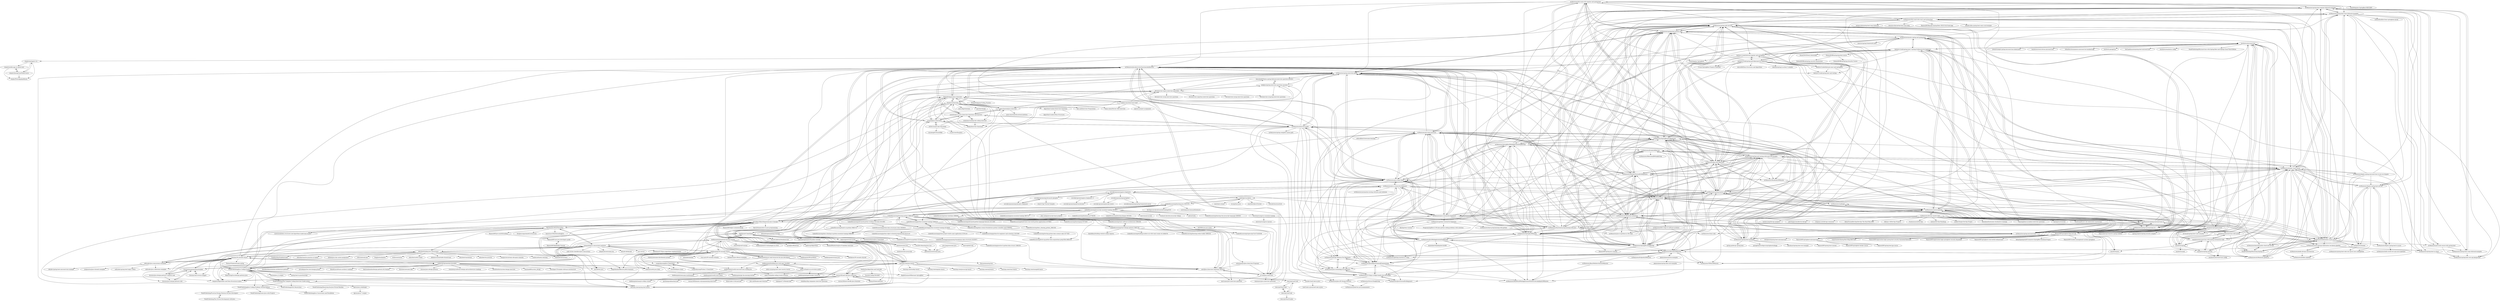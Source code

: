 digraph G {
"in28minutes/full-stack-with-angular-and-spring-boot" -> "in28minutes/spring-boot-angular-fullstack-examples"
"in28minutes/full-stack-with-angular-and-spring-boot" -> "in28minutes/full-stack-with-react-and-spring-boot"
"in28minutes/full-stack-with-angular-and-spring-boot" -> "in28minutes/spring-boot-react-fullstack-examples"
"in28minutes/full-stack-with-angular-and-spring-boot" -> "in28minutes/spring-web-services"
"in28minutes/full-stack-with-angular-and-spring-boot" -> "in28minutes/spring-boot-master-class"
"in28minutes/full-stack-with-angular-and-spring-boot" -> "mrin9/Angular-SpringBoot-REST-JWT" ["e"=1]
"in28minutes/full-stack-with-angular-and-spring-boot" -> "in28minutes/jpa-with-hibernate"
"in28minutes/full-stack-with-angular-and-spring-boot" -> "in28minutes/spring-master-class"
"in28minutes/full-stack-with-angular-and-spring-boot" -> "in28minutes/JavaInterviewQuestionsAndAnswers"
"in28minutes/full-stack-with-angular-and-spring-boot" -> "in28minutes/in28minutes-initiatives"
"in28minutes/full-stack-with-angular-and-spring-boot" -> "in28minutes/in28minutes.github.io"
"in28minutes/full-stack-with-angular-and-spring-boot" -> "in28minutes/spring-interview-guide"
"in28minutes/full-stack-with-angular-and-spring-boot" -> "darbyluv2code/fullstack-angular-and-springboot"
"in28minutes/full-stack-with-angular-and-spring-boot" -> "cyela/Angular-Springboot" ["e"=1]
"in28minutes/full-stack-with-angular-and-spring-boot" -> "in28minutes/functional-programming-with-java"
"vaibhavsahu/Interview-Stuff" -> "aatul/Java-Interview-Questions-Answers"
"vaibhavsahu/Interview-Stuff" -> "Ishan-sinha/DSA-for-SDE-interview" ["e"=1]
"vaibhavsahu/Interview-Stuff" -> "DeepakVadgama/java-interview"
"vaibhavsahu/Interview-Stuff" -> "Devinterview-io/java-interview-questions"
"vaibhavsahu/Interview-Stuff" -> "a11exe/java-interview"
"vaibhavsahu/Interview-Stuff" -> "in28minutes/JavaInterviewQuestionsAndAnswers"
"vaibhavsahu/Interview-Stuff" -> "in28minutes/spring-interview-guide"
"vaibhavsahu/Interview-Stuff" -> "Jojoooo1/project-assignment" ["e"=1]
"in28minutes/jpa-with-hibernate" -> "in28minutes/spring-web-services"
"in28minutes/jpa-with-hibernate" -> "in28minutes/spring-boot-master-class"
"in28minutes/jpa-with-hibernate" -> "in28minutes/SpringBootForBeginners"
"in28minutes/jpa-with-hibernate" -> "in28minutes/spring-master-class"
"in28minutes/jpa-with-hibernate" -> "in28minutes/SpringMvcStepByStep"
"in28minutes/jpa-with-hibernate" -> "in28minutes/spring-unit-testing-with-junit-and-mockito"
"in28minutes/jpa-with-hibernate" -> "in28minutes/MockitoTutorialForBeginners"
"in28minutes/jpa-with-hibernate" -> "in28minutes/spring-interview-guide"
"in28minutes/jpa-with-hibernate" -> "in28minutes/spring-microservices"
"in28minutes/jpa-with-hibernate" -> "in28minutes/full-stack-with-angular-and-spring-boot"
"in28minutes/jpa-with-hibernate" -> "in28minutes/JUnitIn28Minutes"
"in28minutes/jpa-with-hibernate" -> "in28minutes/SpringIn28Minutes"
"in28minutes/jpa-with-hibernate" -> "in28minutes/JavaInterviewQuestionsAndAnswers"
"in28minutes/jpa-with-hibernate" -> "in28minutes/MockitoIn28Minutes"
"in28minutes/jpa-with-hibernate" -> "in28minutes/docker-crash-course"
"in28minutes/first-steps-to-software-architect" -> "in28minutes/TDDin28Minutes"
"in28minutes/first-steps-to-software-architect" -> "in28minutes/java-to-python-in-100-steps"
"in28minutes/spring-microservices" -> "in28minutes/spring-microservices-v2"
"in28minutes/spring-microservices" -> "in28minutes/java-best-practices"
"in28minutes/spring-microservices" -> "in28minutes/spring-boot-master-class"
"in28minutes/spring-microservices" -> "in28minutes/SpringBootForBeginners"
"in28minutes/spring-microservices" -> "in28minutes/spring-master-class"
"in28minutes/spring-microservices" -> "in28minutes/spring-web-services"
"in28minutes/spring-microservices" -> "in28minutes/in28minutes-initiatives"
"in28minutes/spring-microservices" -> "in28minutes/spring-boot-examples"
"in28minutes/spring-microservices" -> "in28minutes/spring-microservices-v3"
"in28minutes/spring-microservices" -> "in28minutes/kubernetes-crash-course"
"in28minutes/spring-microservices" -> "in28minutes/course-material"
"in28minutes/spring-microservices" -> "in28minutes/learn"
"in28minutes/spring-microservices" -> "rohitghatol/spring-boot-microservices" ["e"=1]
"in28minutes/spring-microservices" -> "in28minutes/jpa-with-hibernate"
"in28minutes/spring-microservices" -> "in28minutes/docker-crash-course"
"in28minutes/java-cheat-sheet" -> "in28minutes/java-best-practices"
"in28minutes/java-cheat-sheet" -> "in28minutes/interview-guide"
"in28minutes/java-cheat-sheet" -> "in28minutes/JavaObjectOrientedProgramming"
"in28minutes/java-cheat-sheet" -> "in28minutes/java-technology-for-beginners"
"in28minutes/java-cheat-sheet" -> "in28minutes/JavaInterviewQuestionsAndAnswers"
"in28minutes/java-cheat-sheet" -> "in28minutes/10-Steps-to-High-Quality-Java-Developer"
"in28minutes/java-cheat-sheet" -> "in28minutes/java-tutorial-for-beginners"
"in28minutes/java-cheat-sheet" -> "BafS/Java8-CheatSheet"
"in28minutes/java-cheat-sheet" -> "in28minutes/SpringIn28Minutes"
"in28minutes/java-cheat-sheet" -> "in28minutes/spring-boot-angular-fullstack-examples"
"in28minutes/java-cheat-sheet" -> "in28minutes/spring-interview-guide"
"in28minutes/java-cheat-sheet" -> "in28minutes/SpringBootWebApplicationStepByStep"
"in28minutes/java-cheat-sheet" -> "in28minutes/SpringBootForBeginners"
"in28minutes/java-cheat-sheet" -> "in28minutes/java-a-course-for-beginners"
"in28minutes/java-cheat-sheet" -> "in28minutes/Design-Patterns-For-Beginners"
"Suryakant-Bharti/Important-Java-Concepts" -> "cM2908/core-java-notes" ["e"=1]
"Suryakant-Bharti/Important-Java-Concepts" -> "learning-zone/java-basics"
"Suryakant-Bharti/Important-Java-Concepts" -> "rampatra/Algorithms-and-Data-Structures-in-Java" ["e"=1]
"Suryakant-Bharti/Important-Java-Concepts" -> "in28minutes/java-tutorial-for-beginners"
"Suryakant-Bharti/Important-Java-Concepts" -> "RameshMF/object-oriented-design" ["e"=1]
"Suryakant-Bharti/Important-Java-Concepts" -> "in28minutes/java-a-course-for-beginners"
"Suryakant-Bharti/Important-Java-Concepts" -> "in28minutes/JavaInterviewQuestionsAndAnswers"
"Suryakant-Bharti/Important-Java-Concepts" -> "callicoder/java-collections-examples"
"Suryakant-Bharti/Important-Java-Concepts" -> "PacktPublishing/Java-Coding-Problems"
"Suryakant-Bharti/Important-Java-Concepts" -> "in28minutes/spring-interview-guide"
"Suryakant-Bharti/Important-Java-Concepts" -> "learning-zone/spring-boot-basics" ["e"=1]
"Suryakant-Bharti/Important-Java-Concepts" -> "varunu28/LeetCode-Java-Solutions"
"Suryakant-Bharti/Important-Java-Concepts" -> "iluwatar/30-seconds-of-java"
"Suryakant-Bharti/Important-Java-Concepts" -> "Beerkay/JavaMultiThreading"
"Suryakant-Bharti/Important-Java-Concepts" -> "HarryDulaney/intro-to-java-programming" ["e"=1]
"LeonardoZ/java-concurrency-patterns" -> "oldratlee/fucking-java-concurrency"
"LeonardoZ/java-concurrency-patterns" -> "code-review-checklists/java-concurrency" ["e"=1]
"LeonardoZ/java-concurrency-patterns" -> "callicoder/java-concurrency-examples"
"LeonardoZ/java-concurrency-patterns" -> "shekhargulati/30-seconds-of-java"
"LeonardoZ/java-concurrency-patterns" -> "Beerkay/JavaMultiThreading"
"LeonardoZ/java-concurrency-patterns" -> "Fadezed/concurrency" ["e"=1]
"LeonardoZ/java-concurrency-patterns" -> "Vedenin/useful-java-links" ["e"=1]
"LeonardoZ/java-concurrency-patterns" -> "deephacks/awesome-jvm" ["e"=1]
"LeonardoZ/java-concurrency-patterns" -> "rampatra/Algorithms-and-Data-Structures-in-Java" ["e"=1]
"LeonardoZ/java-concurrency-patterns" -> "failsafe-lib/failsafe" ["e"=1]
"LeonardoZ/java-concurrency-patterns" -> "shekhargulati/java8-the-missing-tutorial"
"LeonardoZ/java-concurrency-patterns" -> "HugoMatilla/Effective-JAVA-Summary" ["e"=1]
"LeonardoZ/java-concurrency-patterns" -> "vavr-io/vavr" ["e"=1]
"LeonardoZ/java-concurrency-patterns" -> "phishman3579/java-algorithms-implementation" ["e"=1]
"LeonardoZ/java-concurrency-patterns" -> "cxxr/better-java" ["e"=1]
"learning-zone/java-basics" -> "learning-zone/spring-boot-basics" ["e"=1]
"learning-zone/java-basics" -> "in28minutes/JavaInterviewQuestionsAndAnswers"
"learning-zone/java-basics" -> "learning-zone/javascript-basics" ["e"=1]
"learning-zone/java-basics" -> "learning-zone/sql-basics" ["e"=1]
"learning-zone/java-basics" -> "learning-zone/react-basics" ["e"=1]
"learning-zone/java-basics" -> "learning-zone/mongodb-basics" ["e"=1]
"learning-zone/java-basics" -> "learning-zone/nodejs-basics" ["e"=1]
"learning-zone/java-basics" -> "Suryakant-Bharti/Important-Java-Concepts"
"learning-zone/java-basics" -> "in28minutes/spring-interview-guide"
"learning-zone/java-basics" -> "varunu28/LeetCode-Java-Solutions"
"learning-zone/java-basics" -> "anton-liauchuk/java-interview"
"learning-zone/java-basics" -> "learning-zone/angular-basics" ["e"=1]
"learning-zone/java-basics" -> "PacktPublishing/Java-Coding-Problems"
"learning-zone/java-basics" -> "DeepakVadgama/java-interview"
"learning-zone/java-basics" -> "rampatra/Algorithms-and-Data-Structures-in-Java" ["e"=1]
"iluwatar/30-seconds-of-java" -> "iluwatar/programming-principles"
"iluwatar/30-seconds-of-java" -> "iluwatar/uml-reverse-mapper"
"iluwatar/30-seconds-of-java" -> "iluwatar/java-design-patterns-web"
"iluwatar/30-seconds-of-java" -> "iluwatar/java-design-patterns-vuepress-web"
"iluwatar/30-seconds-of-java" -> "shekhargulati/30-seconds-of-java"
"iluwatar/30-seconds-of-java" -> "webpro/programming-principles"
"iluwatar/30-seconds-of-java" -> "PacktPublishing/Java-Coding-Problems"
"iluwatar/30-seconds-of-java" -> "RefactoringGuru/design-patterns-java" ["e"=1]
"iluwatar/30-seconds-of-java" -> "learning-zone/spring-boot-basics" ["e"=1]
"iluwatar/30-seconds-of-java" -> "rampatra/Algorithms-and-Data-Structures-in-Java" ["e"=1]
"iluwatar/30-seconds-of-java" -> "Suryakant-Bharti/Important-Java-Concepts"
"iluwatar/30-seconds-of-java" -> "ThomasVitale/awesome-spring" ["e"=1]
"iluwatar/30-seconds-of-java" -> "callicoder/java-concurrency-examples"
"iluwatar/30-seconds-of-java" -> "in28minutes/JavaInterviewQuestionsAndAnswers"
"iluwatar/30-seconds-of-java" -> "learning-zone/java-basics"
"in28minutes/java-tutorial-for-beginners" -> "in28minutes/java-a-course-for-beginners"
"in28minutes/java-tutorial-for-beginners" -> "in28minutes/java-cheat-sheet"
"in28minutes/java-tutorial-for-beginners" -> "in28minutes/JavaInterviewQuestionsAndAnswers"
"in28minutes/java-tutorial-for-beginners" -> "Suryakant-Bharti/Important-Java-Concepts"
"in28minutes/java-tutorial-for-beginners" -> "in28minutes/java-best-practices"
"in28minutes/java-tutorial-for-beginners" -> "in28minutes/course-material"
"in28minutes/java-tutorial-for-beginners" -> "PacktPublishing/Mastering-Spring-5.0"
"in28minutes/java-tutorial-for-beginners" -> "in28minutes/docker-crash-course"
"in28minutes/java-tutorial-for-beginners" -> "in28minutes/kubernetes-crash-course"
"in28minutes/java-tutorial-for-beginners" -> "in28minutes/learn"
"in28minutes/java-tutorial-for-beginners" -> "in28minutes/master-spring-and-spring-boot"
"in28minutes/java-tutorial-for-beginners" -> "in28minutes/spring-master-class"
"in28minutes/java-tutorial-for-beginners" -> "in28minutes/functional-programming-with-java"
"in28minutes/java-tutorial-for-beginners" -> "cM2908/core-java-notes" ["e"=1]
"in28minutes/java-tutorial-for-beginners" -> "in28minutes/python-tutorial-for-beginners"
"mafudge/LearnJava" -> "in28minutes/java-a-course-for-beginners"
"mafudge/LearnJava" -> "Suryakant-Bharti/Important-Java-Concepts"
"mafudge/LearnJava" -> "smartherd/JavaTutorial" ["e"=1]
"mafudge/LearnJava" -> "caveofprogramming/java-beginners"
"mafudge/LearnJava" -> "LinkedInLearning/learning-java-2825378"
"mafudge/LearnJava" -> "uthcode/learntosolveit" ["e"=1]
"mafudge/LearnJava" -> "matyb/java-koans" ["e"=1]
"mafudge/LearnJava" -> "wcong/learn-java"
"PacktPublishing/Java-Coding-Problems" -> "PacktPublishing/The-Complete-Coding-Interview-Guide-in-Java"
"PacktPublishing/Java-Coding-Problems" -> "PacktPublishing/Java-Coding-Problems-Second-Edition"
"PacktPublishing/Java-Coding-Problems" -> "AnghelLeonard/Hibernate-SpringBoot" ["e"=1]
"PacktPublishing/Java-Coding-Problems" -> "learning-zone/spring-boot-basics" ["e"=1]
"PacktPublishing/Java-Coding-Problems" -> "learning-zone/java-basics"
"PacktPublishing/Java-Coding-Problems" -> "rampatra/Algorithms-and-Data-Structures-in-Java" ["e"=1]
"PacktPublishing/Java-Coding-Problems" -> "iluwatar/30-seconds-of-java"
"PacktPublishing/Java-Coding-Problems" -> "kousen/java_8_recipes" ["e"=1]
"PacktPublishing/Java-Coding-Problems" -> "varunu28/LeetCode-Java-Solutions"
"PacktPublishing/Java-Coding-Problems" -> "spring-boot-in-practice/repo" ["e"=1]
"PacktPublishing/Java-Coding-Problems" -> "Suryakant-Bharti/Important-Java-Concepts"
"PacktPublishing/Java-Coding-Problems" -> "in28minutes/JavaInterviewQuestionsAndAnswers"
"PacktPublishing/Java-Coding-Problems" -> "in28minutes/java-best-practices"
"PacktPublishing/Java-Coding-Problems" -> "PacktPublishing/jOOQ-Masterclass"
"PacktPublishing/Java-Coding-Problems" -> "RefactoringGuru/design-patterns-java" ["e"=1]
"in28minutes/java-a-course-for-beginners" -> "in28minutes/java-tutorial-for-beginners"
"in28minutes/java-a-course-for-beginners" -> "in28minutes/automation-testing-with-java-and-selenium" ["e"=1]
"in28minutes/java-a-course-for-beginners" -> "in28minutes/java-cheat-sheet"
"in28minutes/java-a-course-for-beginners" -> "in28minutes/JavaInterviewQuestionsAndAnswers"
"in28minutes/java-a-course-for-beginners" -> "in28minutes/java-best-practices"
"in28minutes/java-a-course-for-beginners" -> "caveofprogramming/java-beginners"
"in28minutes/java-a-course-for-beginners" -> "Suryakant-Bharti/Important-Java-Concepts"
"in28minutes/java-a-course-for-beginners" -> "mafudge/LearnJava"
"in28minutes/java-a-course-for-beginners" -> "in28minutes/functional-programming-with-java"
"in28minutes/java-a-course-for-beginners" -> "in28minutes/learn"
"in28minutes/java-a-course-for-beginners" -> "in28minutes/SpringIn28Minutes"
"in28minutes/java-a-course-for-beginners" -> "in28minutes/spring-master-class"
"in28minutes/java-a-course-for-beginners" -> "in28minutes/course-material"
"in28minutes/java-a-course-for-beginners" -> "in28minutes/JavaObjectOrientedProgramming"
"in28minutes/java-a-course-for-beginners" -> "in28minutes/JavaWebApplicationStepByStep"
"in28minutes/spring-unit-testing-with-junit-and-mockito" -> "in28minutes/MockitoTutorialForBeginners"
"in28minutes/spring-unit-testing-with-junit-and-mockito" -> "in28minutes/JUnitIn28Minutes"
"in28minutes/spring-unit-testing-with-junit-and-mockito" -> "in28minutes/docker-crash-course"
"in28minutes/spring-unit-testing-with-junit-and-mockito" -> "in28minutes/in28minutes-initiatives"
"in28minutes/spring-unit-testing-with-junit-and-mockito" -> "in28minutes/MockitoIn28Minutes"
"in28minutes/spring-unit-testing-with-junit-and-mockito" -> "in28minutes/functional-programming-with-java"
"in28minutes/spring-unit-testing-with-junit-and-mockito" -> "in28minutes/JavaObjectOrientedProgramming"
"in28minutes/spring-unit-testing-with-junit-and-mockito" -> "in28minutes/kubernetes-crash-course"
"in28minutes/spring-unit-testing-with-junit-and-mockito" -> "in28minutes/TDDin28Minutes"
"in28minutes/spring-unit-testing-with-junit-and-mockito" -> "in28minutes/SpringBootForBeginners"
"in28minutes/spring-unit-testing-with-junit-and-mockito" -> "in28minutes/in28minutes.github.io"
"in28minutes/spring-unit-testing-with-junit-and-mockito" -> "in28minutes/MavenIn28Minutes"
"in28minutes/spring-unit-testing-with-junit-and-mockito" -> "in28minutes/spring-master-class"
"in28minutes/spring-unit-testing-with-junit-and-mockito" -> "in28minutes/jpa-with-hibernate"
"in28minutes/spring-unit-testing-with-junit-and-mockito" -> "in28minutes/spring-web-services"
"christinatruong/css-essential-training" -> "christinatruong/css-layouts"
"Seanforfun/Algorithm-and-Leetcode" -> "fluency03/leetcode-java"
"Seanforfun/Algorithm-and-Leetcode" -> "varunu28/LeetCode-Java-Solutions"
"Seanforfun/Algorithm-and-Leetcode" -> "Sunchit/Coding-Decoded" ["e"=1]
"in28minutes/spring-boot-angular-fullstack-examples" -> "in28minutes/spring-boot-vuejs-fullstack-examples"
"in28minutes/spring-boot-angular-fullstack-examples" -> "in28minutes/spring-boot-react-fullstack-examples"
"in28minutes/spring-boot-angular-fullstack-examples" -> "in28minutes/spring-boot-rest-api-playground"
"in28minutes/spring-boot-angular-fullstack-examples" -> "in28minutes/spring-boot-to-cloud"
"in28minutes/spring-boot-angular-fullstack-examples" -> "in28minutes/pcf-crash-course-with-spring-boot"
"in28minutes/spring-boot-examples" -> "RameshMF/spring-boot-tutorial" ["e"=1]
"in28minutes/spring-boot-examples" -> "in28minutes/SpringBootForBeginners"
"in28minutes/spring-boot-examples" -> "in28minutes/spring-interview-guide"
"in28minutes/spring-boot-examples" -> "in28minutes/java-best-practices"
"in28minutes/spring-boot-examples" -> "spring-guides/gs-spring-boot" ["e"=1]
"in28minutes/spring-boot-examples" -> "springframeworkguru/springbootwebapp" ["e"=1]
"in28minutes/spring-boot-examples" -> "in28minutes/spring-microservices"
"in28minutes/spring-boot-examples" -> "in28minutes/JavaInterviewQuestionsAndAnswers"
"in28minutes/spring-boot-examples" -> "in28minutes/spring-unit-testing-with-junit-and-mockito"
"in28minutes/spring-boot-examples" -> "in28minutes/spring-boot-react-fullstack-examples"
"in28minutes/spring-boot-examples" -> "khoubyari/spring-boot-rest-example" ["e"=1]
"in28minutes/spring-boot-examples" -> "in28minutes/spring-master-class"
"in28minutes/spring-boot-examples" -> "in28minutes/spring-boot-master-class"
"in28minutes/spring-boot-examples" -> "in28minutes/spring-web-services"
"in28minutes/spring-boot-examples" -> "in28minutes/SpringBootWebApplicationStepByStep"
"in28minutes/full-stack-with-react-and-spring-boot" -> "in28minutes/spring-boot-react-fullstack-examples"
"in28minutes/full-stack-with-react-and-spring-boot" -> "RameshMF/ReactJS-Spring-Boot-CRUD-Full-Stack-App" ["e"=1]
"in28minutes/full-stack-with-react-and-spring-boot" -> "in28minutes/full-stack-with-angular-and-spring-boot"
"in28minutes/full-stack-with-react-and-spring-boot" -> "in28minutes/kubernetes-crash-course"
"in28minutes/full-stack-with-react-and-spring-boot" -> "in28minutes/spring-boot-angular-fullstack-examples"
"in28minutes/full-stack-with-react-and-spring-boot" -> "in28minutes/docker-crash-course"
"in28minutes/full-stack-with-react-and-spring-boot" -> "in28minutes/SpringMvcStepByStep"
"in28minutes/full-stack-with-react-and-spring-boot" -> "in28minutes/spring-boot-master-class"
"in28minutes/full-stack-with-react-and-spring-boot" -> "in28minutes/spring-web-services"
"in28minutes/full-stack-with-react-and-spring-boot" -> "in28minutes/deploy-spring-boot-aws-eb"
"in28minutes/full-stack-with-react-and-spring-boot" -> "oktadev/okta-spring-boot-react-crud-example" ["e"=1]
"in28minutes/full-stack-with-react-and-spring-boot" -> "in28minutes/spring-master-class"
"in28minutes/full-stack-with-react-and-spring-boot" -> "amigoscode/spring-boot-react-fullstack" ["e"=1]
"in28minutes/full-stack-with-react-and-spring-boot" -> "keumtae-kim/spring-boot-react-blog" ["e"=1]
"in28minutes/full-stack-with-react-and-spring-boot" -> "in28minutes/spring-microservices"
"in28minutes/spring-boot-react-fullstack-examples" -> "in28minutes/spring-boot-angular-fullstack-examples"
"in28minutes/spring-boot-react-fullstack-examples" -> "in28minutes/full-stack-with-react-and-spring-boot"
"in28minutes/spring-boot-react-fullstack-examples" -> "in28minutes/spring-boot-vuejs-fullstack-examples"
"in28minutes/spring-boot-react-fullstack-examples" -> "in28minutes/spring-boot-rest-api-playground"
"in28minutes/spring-boot-react-fullstack-examples" -> "mukundmadhav/react-springboot-mysql" ["e"=1]
"in28minutes/spring-boot-react-fullstack-examples" -> "in28minutes/spring-boot-to-cloud"
"in28minutes/spring-boot-react-fullstack-examples" -> "in28minutes/kubernetes-crash-course"
"in28minutes/spring-boot-react-fullstack-examples" -> "in28minutes/docker-crash-course"
"in28minutes/spring-boot-react-fullstack-examples" -> "in28minutes/Design-Patterns-For-Beginners"
"in28minutes/spring-boot-react-fullstack-examples" -> "in28minutes/deploy-spring-boot-aws-eb"
"in28minutes/spring-boot-react-fullstack-examples" -> "in28minutes/SpringBootForBeginners"
"in28minutes/spring-boot-react-fullstack-examples" -> "in28minutes/pcf-crash-course-with-spring-boot"
"in28minutes/in28minutes-initiatives" -> "in28minutes/spring-master-class"
"in28minutes/in28minutes-initiatives" -> "in28minutes/spring-web-services"
"in28minutes/in28minutes-initiatives" -> "in28minutes/spring-unit-testing-with-junit-and-mockito"
"in28minutes/in28minutes-initiatives" -> "in28minutes/learn"
"in28minutes/in28minutes-initiatives" -> "in28minutes/spring-boot-master-class"
"in28minutes/in28minutes-initiatives" -> "in28minutes/SpringMvcStepByStep"
"in28minutes/in28minutes-initiatives" -> "in28minutes/MockitoTutorialForBeginners"
"in28minutes/in28minutes-initiatives" -> "in28minutes/spring-microservices"
"in28minutes/in28minutes-initiatives" -> "in28minutes/course-material"
"in28minutes/in28minutes-initiatives" -> "in28minutes/SpringIn28Minutes"
"in28minutes/in28minutes-initiatives" -> "in28minutes/spring-microservices-v2"
"in28minutes/in28minutes-initiatives" -> "in28minutes/JavaInterviewQuestionsAndAnswers"
"in28minutes/in28minutes-initiatives" -> "in28minutes/spring-interview-guide"
"in28minutes/in28minutes-initiatives" -> "in28minutes/getting-started-in-5-steps"
"in28minutes/in28minutes-initiatives" -> "in28minutes/full-stack-with-angular-and-spring-boot"
"sathishmepco/Java-Interview-Programs" -> "aatul/Java-Interview-Questions-Answers"
"sathishmepco/Java-Interview-Programs" -> "a11exe/java-interview"
"wzhishen/cracking-the-coding-interview" -> "Widea/Interview-Questions"
"wzhishen/cracking-the-coding-interview" -> "snowdream/115-Java-Interview-Questions-and-Answers"
"anton-liauchuk/java-interview" -> "anton-liauchuk/educational-platform" ["e"=1]
"anton-liauchuk/java-interview" -> "learning-zone/spring-boot-basics" ["e"=1]
"anton-liauchuk/java-interview" -> "DeepakVadgama/java-interview"
"anton-liauchuk/java-interview" -> "altafjava/spring-interview-questions-answers"
"anton-liauchuk/java-interview" -> "snowdream/115-Java-Interview-Questions-and-Answers"
"anton-liauchuk/java-interview" -> "nomemory/java-interview-questions"
"simplyi/mobile-app-ws-quick-start" -> "simplyi/PhotoAppApiAlbums"
"simplyi/mobile-app-ws-quick-start" -> "simplyi/SpringCloudVideoCourse"
"simplyi/SpringCloudVideoCourse" -> "simplyi/PhotoAppApiAlbums"
"simplyi/SpringCloudVideoCourse" -> "simplyi/mobile-app-ws-quick-start"
"simplyi/SpringCloudVideoCourse" -> "simplyi/springmvc-ws"
"in28minutes/docker" -> "in28minutes/spring-boot-todo-rest-api-h2-aws-codepipeline"
"in28minutes/docker" -> "in28minutes/jenkins-pipeline"
"shekhargulati/30-seconds-of-java" -> "shekhargulati/java8-the-missing-tutorial"
"shekhargulati/30-seconds-of-java" -> "shekhargulati/building-java-web-apps-checklist"
"shekhargulati/30-seconds-of-java" -> "LeonardoZ/java-concurrency-patterns"
"shekhargulati/30-seconds-of-java" -> "ivan-moto/30-seconds-of-kotlin" ["e"=1]
"shekhargulati/30-seconds-of-java" -> "hellokaton/30-seconds-of-java8" ["e"=1]
"shekhargulati/30-seconds-of-java" -> "iluwatar/30-seconds-of-java"
"shekhargulati/30-seconds-of-java" -> "shekhargulati/must-read-resources-for-java-developers"
"shekhargulati/30-seconds-of-java" -> "shekhargulati/git-the-missing-tutorial"
"shekhargulati/30-seconds-of-java" -> "shekhargulati/useful-microservices-reading-list"
"shekhargulati/30-seconds-of-java" -> "shekhargulati/99-problems" ["e"=1]
"shekhargulati/30-seconds-of-java" -> "Vedenin/useful-java-links" ["e"=1]
"shekhargulati/30-seconds-of-java" -> "shekhargulati/strman-java" ["e"=1]
"shekhargulati/30-seconds-of-java" -> "hellokaton/java-library-examples" ["e"=1]
"shekhargulati/30-seconds-of-java" -> "rShetty/awesome-distributed-systems" ["e"=1]
"shekhargulati/30-seconds-of-java" -> "palatable/lambda" ["e"=1]
"in28minutes/learn" -> "in28minutes/java-best-practices"
"in28minutes/learn" -> "in28minutes/course-material"
"in28minutes/learn" -> "in28minutes/in28minutes-initiatives"
"in28minutes/learn" -> "in28minutes/JavaInterviewQuestionsAndAnswers"
"in28minutes/learn" -> "in28minutes/roadmaps"
"in28minutes/learn" -> "in28minutes/SpringBootForBeginners"
"in28minutes/learn" -> "in28minutes/first-steps-to-software-architect"
"in28minutes/learn" -> "in28minutes/SpringMvcStepByStep"
"in28minutes/learn" -> "in28minutes/spring-microservices"
"in28minutes/learn" -> "in28minutes/spring-web-services"
"in28minutes/learn" -> "in28minutes/spring-unit-testing-with-junit-and-mockito"
"in28minutes/learn" -> "in28minutes/interview-guide"
"in28minutes/learn" -> "in28minutes/kubernetes-crash-course"
"in28minutes/learn" -> "in28minutes/spring-master-class"
"in28minutes/learn" -> "in28minutes/MockitoTutorialForBeginners"
"cherryljr/LeetCode" -> "cherryljr/LintCode"
"cherryljr/LeetCode" -> "cherryljr/NowCoder"
"cherryljr/LeetCode" -> "varunu28/LeetCode-Java-Solutions"
"yungnickyoung/Java-Cheatsheet" -> "yungnickyoung/Python-3-Cheatsheet"
"yungnickyoung/Java-Cheatsheet" -> "cirosantilli/java-cheat" ["e"=1]
"in28minutes/learn-programming-with-python-" -> "in28minutes/java-to-python-in-100-steps"
"in28minutes/deploy-spring-boot-aws-eb" -> "in28minutes/deploy-spring-boot-to-azure"
"in28minutes/deploy-spring-boot-aws-eb" -> "in28minutes/docker"
"in28minutes/deploy-spring-boot-aws-eb" -> "in28minutes/spring-boot-todo-rest-api-h2-aws-codepipeline"
"in28minutes/deploy-spring-boot-aws-eb" -> "in28minutes/kubernetes-crash-course"
"in28minutes/deploy-spring-boot-aws-eb" -> "in28minutes/spring-boot-angular-fullstack-examples"
"in28minutes/deploy-spring-boot-aws-eb" -> "in28minutes/docker-crash-course"
"in28minutes/python-tutorial-for-beginners" -> "Akuli/python-tutorial" ["e"=1]
"in28minutes/python-tutorial-for-beginners" -> "in28minutes/JavaTutorialForBeginners"
"in28minutes/python-tutorial-for-beginners" -> "in28minutes/learn-programming-with-python-"
"in28minutes/python-tutorial-for-beginners" -> "ProgrammingHero1/100-plus-python-coding-problems-with-solutions" ["e"=1]
"in28minutes/python-tutorial-for-beginners" -> "in28minutes/docker"
"simplyi/springmvc-ws" -> "simplyi/SpringCloudVideoCourse"
"simplyi/springmvc-ws" -> "simplyi/mobile-app-ws-quick-start"
"simplyi/springmvc-ws" -> "simplyi/PhotoAppApiAlbums"
"in28minutes/spring-boot-vuejs-fullstack-examples" -> "in28minutes/spring-boot-angular-fullstack-examples"
"in28minutes/spring-boot-vuejs-fullstack-examples" -> "in28minutes/spring-boot-rest-api-playground"
"yungnickyoung/Python-3-Cheatsheet" -> "yungnickyoung/Java-Cheatsheet"
"RameshMF/RabbitMQ-Tutorial" -> "RameshMF/core-java-developers-guide"
"RameshMF/java-multithreading" -> "RameshMF/core-java-developers-guide"
"RameshMF/core-java-developers-guide" -> "RameshMF/RabbitMQ-Tutorial"
"oldratlee/fucking-java-concurrency" -> "LeonardoZ/java-concurrency-patterns"
"oldratlee/fucking-java-concurrency" -> "oldratlee/useful-scripts" ["e"=1]
"oldratlee/fucking-java-concurrency" -> "alibaba/transmittable-thread-local" ["e"=1]
"oldratlee/fucking-java-concurrency" -> "oldratlee/translations" ["e"=1]
"oldratlee/fucking-java-concurrency" -> "oldratlee/vim-practice" ["e"=1]
"oldratlee/fucking-java-concurrency" -> "chanjarster/artemis-disruptor-miaosha" ["e"=1]
"oldratlee/fucking-java-concurrency" -> "code4craft/netty-learning" ["e"=1]
"oldratlee/fucking-java-concurrency" -> "callicoder/java-concurrency-examples"
"oldratlee/fucking-java-concurrency" -> "StabilityMan/StabilityGuide" ["e"=1]
"oldratlee/fucking-java-concurrency" -> "oldratlee/reactive-practice-at-taobao" ["e"=1]
"oldratlee/fucking-java-concurrency" -> "alibaba/java-dns-cache-manipulator" ["e"=1]
"oldratlee/fucking-java-concurrency" -> "sofastack/sofa-bolt" ["e"=1]
"oldratlee/fucking-java-concurrency" -> "Fadezed/concurrency" ["e"=1]
"oldratlee/fucking-java-concurrency" -> "fengjiachun/Jupiter" ["e"=1]
"oldratlee/fucking-java-concurrency" -> "weibocom/motan" ["e"=1]
"in28minutes/devops-master-class" -> "antonputra/tutorials" ["e"=1]
"in28minutes/devops-master-class" -> "stacksimplify/aws-eks-kubernetes-masterclass" ["e"=1]
"in28minutes/devops-master-class" -> "in28minutes/azure-devops-kubernetes-terraform-pipeline"
"in28minutes/devops-master-class" -> "techiescamp/devops-projects" ["e"=1]
"in28minutes/devops-master-class" -> "geerlingguy/ansible-for-devops" ["e"=1]
"in28minutes/devops-master-class" -> "bregman-arie/devops-resources" ["e"=1]
"in28minutes/devops-master-class" -> "in28minutes/course-material"
"in28minutes/devops-master-class" -> "AdminTurnedDevOps/DevOps-The-Hard-Way-AWS" ["e"=1]
"in28minutes/devops-master-class" -> "Abhinav-26/DevOps-Projects" ["e"=1]
"in28minutes/devops-master-class" -> "in28minutes/kubernetes-crash-course"
"in28minutes/devops-master-class" -> "Pradumnasaraf/DevOps" ["e"=1]
"in28minutes/devops-master-class" -> "milanm/DevOps-Roadmap" ["e"=1]
"in28minutes/devops-master-class" -> "yankils/Simple-DevOps-Project" ["e"=1]
"in28minutes/devops-master-class" -> "joseadanof/awesome-cloudnative-trainings" ["e"=1]
"in28minutes/devops-master-class" -> "chassing/linux-sysadmin-interview-questions" ["e"=1]
"darbyluv2code/spring-and-hibernate-for-beginners" -> "darbyluv2code/fullstack-angular-and-springboot"
"darbyluv2code/spring-and-hibernate-for-beginners" -> "darbyluv2code/spring-boot-unit-testing"
"darbyluv2code/spring-and-hibernate-for-beginners" -> "darbyluv2code/spring-boot-3-spring-6-hibernate-for-beginners"
"darbyluv2code/spring-and-hibernate-for-beginners" -> "darbyluv2code/fullstack-react-and-springboot"
"darbyluv2code/spring-and-hibernate-for-beginners" -> "Urunov/SpringBoot-Projects-FullStack" ["e"=1]
"darbyluv2code/spring-and-hibernate-for-beginners" -> "RameshMF/springboot-blog-rest-api"
"darbyluv2code/spring-and-hibernate-for-beginners" -> "in28minutes/SpringMvcStepByStep"
"darbyluv2code/spring-and-hibernate-for-beginners" -> "in28minutes/JavaInterviewQuestionsAndAnswers"
"darbyluv2code/spring-and-hibernate-for-beginners" -> "in28minutes/spring-microservices-v2"
"darbyluv2code/spring-and-hibernate-for-beginners" -> "in28minutes/spring-boot-master-class"
"darbyluv2code/spring-and-hibernate-for-beginners" -> "in28minutes/docker-crash-course"
"darbyluv2code/spring-and-hibernate-for-beginners" -> "habuma/spring-in-action-5-samples" ["e"=1]
"darbyluv2code/spring-and-hibernate-for-beginners" -> "RameshMF/spring-mvc-tutorial" ["e"=1]
"darbyluv2code/spring-and-hibernate-for-beginners" -> "AnghelLeonard/Hibernate-SpringBoot" ["e"=1]
"darbyluv2code/spring-and-hibernate-for-beginners" -> "nimrod46/Data-Structures-and-Algorithms" ["e"=1]
"in28minutes/docker-crash-course" -> "in28minutes/kubernetes-crash-course"
"in28minutes/docker-crash-course" -> "PacktPublishing/Mastering-Spring-5.0"
"in28minutes/docker-crash-course" -> "in28minutes/learning-paths-cloud-and-devops"
"in28minutes/docker-crash-course" -> "in28minutes/spring-boot-angular-fullstack-examples"
"in28minutes/docker-crash-course" -> "in28minutes/spring-unit-testing-with-junit-and-mockito"
"in28minutes/docker-crash-course" -> "in28minutes/deploy-spring-boot-to-azure"
"in28minutes/docker-crash-course" -> "in28minutes/deploy-spring-boot-aws-eb"
"in28minutes/docker-crash-course" -> "in28minutes/deploy-spring-microservices-to-aws-ecs-fargate"
"in28minutes/docker-crash-course" -> "in28minutes/spring-boot-react-fullstack-examples"
"in28minutes/docker-crash-course" -> "in28minutes/spring-boot-to-cloud"
"in28minutes/docker-crash-course" -> "in28minutes/docker"
"in28minutes/docker-crash-course" -> "in28minutes/azure-devops-kubernetes-terraform-pipeline"
"in28minutes/docker-crash-course" -> "in28minutes/MockitoTutorialForBeginners"
"in28minutes/functional-programming-with-java" -> "in28minutes/spring-unit-testing-with-junit-and-mockito"
"in28minutes/functional-programming-with-java" -> "in28minutes/JavaObjectOrientedProgramming"
"in28minutes/functional-programming-with-java" -> "in28minutes/kubernetes-crash-course"
"in28minutes/functional-programming-with-java" -> "in28minutes/docker-crash-course"
"in28minutes/functional-programming-with-java" -> "in28minutes/clean-code"
"in28minutes/functional-programming-with-java" -> "in28minutes/spring-microservices-v2"
"in28minutes/functional-programming-with-java" -> "in28minutes/MockitoTutorialForBeginners"
"in28minutes/functional-programming-with-java" -> "in28minutes/JavaInterviewQuestionsAndAnswers"
"in28minutes/functional-programming-with-java" -> "in28minutes/10-Steps-to-High-Quality-Java-Developer"
"in28minutes/functional-programming-with-java" -> "in28minutes/java-cheat-sheet"
"in28minutes/functional-programming-with-java" -> "in28minutes/spring-boot-angular-fullstack-examples"
"in28minutes/functional-programming-with-java" -> "in28minutes/spring-interview-guide"
"in28minutes/functional-programming-with-java" -> "in28minutes/spring-web-services"
"in28minutes/functional-programming-with-java" -> "in28minutes/interview-guide"
"in28minutes/functional-programming-with-java" -> "in28minutes/SpringIn28Minutes"
"darbyluv2code/fullstack-angular-and-springboot" -> "darbyluv2code/spring-and-hibernate-for-beginners"
"darbyluv2code/fullstack-angular-and-springboot" -> "darbyluv2code/fullstack-react-and-springboot"
"darbyluv2code/fullstack-angular-and-springboot" -> "darbyluv2code/spring-boot-3-spring-6-hibernate-for-beginners"
"darbyluv2code/fullstack-angular-and-springboot" -> "simplyi/springmvc-ws"
"darbyluv2code/fullstack-angular-and-springboot" -> "darbyluv2code/spring-boot-unit-testing"
"darbyluv2code/fullstack-angular-and-springboot" -> "in28minutes/spring-boot-angular-fullstack-examples"
"darbyluv2code/fullstack-angular-and-springboot" -> "cyela/Angular-Springboot" ["e"=1]
"LinkedInLearning/learning-java-2825378" -> "LinkedInLearning/javascript-essential-training-2832077"
"LinkedInLearning/learning-java-2825378" -> "LinkedInLearning/learning-python-2896241"
"LinkedInLearning/learning-java-2825378" -> "mafudge/LearnJava"
"LinkedInLearning/learning-java-2825378" -> "davidgassner/JavaEssentialTraining2019"
"LinkedInLearning/learning-java-2825378" -> "PacktPublishing/Java-Coding-Problems"
"LinkedInLearning/learning-java-2825378" -> "in28minutes/java-a-course-for-beginners"
"LinkedInLearning/learning-java-2825378" -> "scottsimpson/commandlinebasics"
"LinkedInLearning/learning-java-2825378" -> "rampatra/Algorithms-and-Data-Structures-in-Java" ["e"=1]
"Beerkay/JavaMultiThreading" -> "callicoder/java-concurrency-examples"
"Beerkay/JavaMultiThreading" -> "kanastasov/MultithreadingJava"
"Beerkay/JavaMultiThreading" -> "LeonardoZ/java-concurrency-patterns"
"Beerkay/JavaMultiThreading" -> "oldratlee/fucking-java-concurrency"
"Beerkay/JavaMultiThreading" -> "RameshMF/java-multithreading"
"Beerkay/JavaMultiThreading" -> "BafS/Java8-CheatSheet"
"Beerkay/JavaMultiThreading" -> "Suryakant-Bharti/Important-Java-Concepts"
"Beerkay/JavaMultiThreading" -> "in28minutes/JavaInterviewQuestionsAndAnswers"
"Beerkay/JavaMultiThreading" -> "svozniuk/java-interviews"
"Beerkay/JavaMultiThreading" -> "careermonk/data-structures-and-algorithms-made-easy-in-java" ["e"=1]
"Beerkay/JavaMultiThreading" -> "douglascraigschmidt/LiveLessons" ["e"=1]
"Beerkay/JavaMultiThreading" -> "iluwatar/30-seconds-of-java"
"in28minutes/kubernetes-crash-course" -> "in28minutes/docker-crash-course"
"in28minutes/kubernetes-crash-course" -> "PacktPublishing/Mastering-Spring-5.0"
"in28minutes/kubernetes-crash-course" -> "in28minutes/learning-paths-cloud-and-devops"
"in28minutes/kubernetes-crash-course" -> "in28minutes/deploy-spring-boot-to-azure"
"in28minutes/kubernetes-crash-course" -> "in28minutes/spring-boot-angular-fullstack-examples"
"in28minutes/kubernetes-crash-course" -> "in28minutes/deploy-spring-boot-aws-eb"
"in28minutes/kubernetes-crash-course" -> "in28minutes/spring-boot-react-fullstack-examples"
"in28minutes/kubernetes-crash-course" -> "in28minutes/spring-unit-testing-with-junit-and-mockito"
"in28minutes/kubernetes-crash-course" -> "in28minutes/azure-devops-kubernetes-terraform-pipeline"
"in28minutes/kubernetes-crash-course" -> "in28minutes/spring-boot-to-cloud"
"in28minutes/kubernetes-crash-course" -> "in28minutes/spring-web-services"
"in28minutes/kubernetes-crash-course" -> "in28minutes/docker"
"in28minutes/kubernetes-crash-course" -> "in28minutes/pcf-crash-course-with-spring-boot"
"in28minutes/kubernetes-crash-course" -> "in28minutes/Design-Patterns-For-Beginners"
"in28minutes/azure-devops-kubernetes-terraform-pipeline" -> "in28minutes/jenkin-devops-microservice"
"in28minutes/azure-devops-kubernetes-terraform-pipeline" -> "in28minutes/jenkins-pipeline"
"in28minutes/azure-devops-kubernetes-terraform-pipeline" -> "in28minutes/spring-boot-to-cloud"
"webpro/programming-principles" -> "iluwatar/programming-principles"
"webpro/programming-principles" -> "iluwatar/30-seconds-of-java"
"webpro/programming-principles" -> "shashank88/system_design" ["e"=1]
"webpro/programming-principles" -> "Developer-Y/Scalable-Software-Architecture" ["e"=1]
"webpro/programming-principles" -> "HugoMatilla/Effective-JAVA-Summary" ["e"=1]
"webpro/programming-principles" -> "chanakaudaya/solution-architecture-patterns" ["e"=1]
"webpro/programming-principles" -> "prasadgujar/low-level-design-primer" ["e"=1]
"webpro/programming-principles" -> "AlaaAttya/software-architect-roadmap" ["e"=1]
"webpro/programming-principles" -> "Vedenin/useful-java-links" ["e"=1]
"webpro/programming-principles" -> "cxxr/better-java" ["e"=1]
"webpro/programming-principles" -> "kamranahmedse/design-patterns-for-humans" ["e"=1]
"webpro/programming-principles" -> "checkcheckzz/system-design-interview" ["e"=1]
"webpro/programming-principles" -> "heynickc/awesome-ddd" ["e"=1]
"webpro/programming-principles" -> "iluwatar/java-design-patterns" ["e"=1]
"webpro/programming-principles" -> "stemmlerjs/software-design-and-architecture-roadmap" ["e"=1]
"shekhargulati/useful-microservices-reading-list" -> "shekhargulati/useful-tech-radars"
"shekhargulati/useful-microservices-reading-list" -> "shekhargulati/awesome-multitenancy"
"in28minutes/deploy-spring-boot-to-azure" -> "in28minutes/hello-world-rest-api-azure-pipelines"
"in28minutes/deploy-spring-boot-to-azure" -> "in28minutes/deploy-spring-boot-aws-eb"
"in28minutes/pcf-crash-course-with-spring-boot" -> "in28minutes/spring-boot-angular-fullstack-examples"
"in28minutes/pcf-crash-course-with-spring-boot" -> "in28minutes/spring-boot-vuejs-fullstack-examples"
"in28minutes/pcf-crash-course-with-spring-boot" -> "in28minutes/spring-boot-rest-api-playground"
"AlgorithmCrackers/Interview-Questions" -> "AlgorithmCrackers/Data-Structures"
"AlgorithmCrackers/Interview-Questions" -> "Widea/Interview-Questions"
"java-lang/awesome-java" -> "pditommaso/awesome-java"
"in28minutes/deploy-spring-microservices-to-aws-ecs-fargate" -> "in28minutes/docker"
"in28minutes/deploy-spring-microservices-to-aws-ecs-fargate" -> "in28minutes/docker-crash-course"
"in28minutes/deploy-spring-microservices-to-aws-ecs-fargate" -> "in28minutes/spring-boot-angular-fullstack-examples"
"in28minutes/deploy-spring-microservices-to-aws-ecs-fargate" -> "in28minutes/kubernetes-crash-course"
"in28minutes/deploy-spring-microservices-to-aws-ecs-fargate" -> "in28minutes/deploy-spring-boot-aws-eb"
"in28minutes/deploy-spring-microservices-to-aws-ecs-fargate" -> "in28minutes/spring-boot-vuejs-fullstack-examples"
"in28minutes/deploy-spring-microservices-to-aws-ecs-fargate" -> "in28minutes/spring-boot-react-fullstack-examples"
"snowdream/115-Java-Interview-Questions-and-Answers" -> "svozniuk/java-interviews"
"snowdream/115-Java-Interview-Questions-and-Answers" -> "Widea/Interview-Questions"
"snowdream/115-Java-Interview-Questions-and-Answers" -> "in28minutes/interview-guide"
"snowdream/115-Java-Interview-Questions-and-Answers" -> "donbeave/interview"
"snowdream/115-Java-Interview-Questions-and-Answers" -> "in28minutes/JavaInterviewQuestionsAndAnswers"
"snowdream/115-Java-Interview-Questions-and-Answers" -> "wzhishen/cracking-the-coding-interview"
"snowdream/115-Java-Interview-Questions-and-Answers" -> "anton-liauchuk/java-interview"
"shekhargulati/must-read-resources-for-java-developers" -> "shekhargulati/useful-microservices-reading-list"
"shekhargulati/must-read-resources-for-java-developers" -> "in28minutes/spring-interview-guide"
"shekhargulati/must-read-resources-for-java-developers" -> "Buzzardo/spring-docs"
"shekhargulati/must-read-resources-for-java-developers" -> "yungnickyoung/Java-Cheatsheet"
"shekhargulati/must-read-resources-for-java-developers" -> "aatul/Java-Interview-Questions-Answers"
"shekhargulati/must-read-resources-for-java-developers" -> "shekhargulati/building-java-web-apps-checklist"
"iluwatar/java-design-patterns-web" -> "iluwatar/programming-principles"
"PacktPublishing/The-Complete-Coding-Interview-Guide-in-Java" -> "PacktPublishing/Java-Coding-Problems"
"PacktPublishing/The-Complete-Coding-Interview-Guide-in-Java" -> "PacktPublishing/Java-Coding-Problems-Second-Edition"
"PacktPublishing/The-Complete-Coding-Interview-Guide-in-Java" -> "Apress/java-challenges"
"PacktPublishing/The-Complete-Coding-Interview-Guide-in-Java" -> "PacktPublishing/jOOQ-Masterclass"
"PacktPublishing/The-Complete-Coding-Interview-Guide-in-Java" -> "learning-zone/spring-boot-basics" ["e"=1]
"bansalankit92/java-spring-fullstack-interview-question-answers" -> "altafjava/spring-interview-questions-answers"
"in28minutes/spring-boot-to-cloud" -> "in28minutes/spring-boot-rest-api-playground"
"in28minutes/jenkin-devops-microservice" -> "in28minutes/azure-devops-kubernetes-terraform-pipeline"
"in28minutes/jenkin-devops-microservice" -> "in28minutes/jenkins-pipeline"
"DONGChuan/Code-Note-Book" -> "svozniuk/java-interviews"
"DONGChuan/Code-Note-Book" -> "chucheng92/SwordOffer" ["e"=1]
"DONGChuan/Code-Note-Book" -> "it-interview/EasyJava" ["e"=1]
"DONGChuan/Code-Note-Book" -> "snowdream/115-Java-Interview-Questions-and-Answers"
"caveofprogramming/java-beginners-11" -> "caveofprogramming/advanced-java"
"in28minutes/spring-microservices-v2" -> "in28minutes/spring-microservices-v3"
"in28minutes/spring-microservices-v2" -> "in28minutes/spring-microservices"
"in28minutes/spring-microservices-v2" -> "in28minutes/course-material"
"in28minutes/spring-microservices-v2" -> "in28minutes/functional-programming-with-java"
"in28minutes/spring-microservices-v2" -> "in28minutes/in28minutes-initiatives"
"in28minutes/spring-microservices-v2" -> "in28minutes/docker-crash-course"
"in28minutes/spring-microservices-v2" -> "in28minutes/spring-interview-guide"
"in28minutes/spring-microservices-v2" -> "in28minutes/spring-web-services"
"in28minutes/spring-microservices-v2" -> "in28minutes/master-spring-and-spring-boot"
"in28minutes/spring-microservices-v2" -> "in28minutes/kubernetes-crash-course"
"in28minutes/spring-microservices-v2" -> "in28minutes/spring-master-class"
"in28minutes/spring-microservices-v2" -> "in28minutes/roadmaps"
"in28minutes/spring-microservices-v2" -> "eazybytes/microservices"
"in28minutes/spring-microservices-v2" -> "eazybytes/springsecurity6"
"in28minutes/spring-microservices-v2" -> "in28minutes/clean-code"
"in28minutes/course-material" -> "in28minutes/spring-microservices-v2"
"in28minutes/course-material" -> "in28minutes/learn"
"in28minutes/course-material" -> "in28minutes/spring-boot-master-class"
"in28minutes/course-material" -> "in28minutes/master-spring-and-spring-boot"
"in28minutes/course-material" -> "in28minutes/roadmaps"
"in28minutes/course-material" -> "in28minutes/in28minutes-initiatives"
"in28minutes/course-material" -> "in28minutes/java-tutorial-for-beginners"
"in28minutes/course-material" -> "in28minutes/spring-microservices"
"in28minutes/course-material" -> "in28minutes/kubernetes-crash-course"
"in28minutes/course-material" -> "in28minutes/spring-microservices-v3"
"in28minutes/course-material" -> "in28minutes/spring-web-services"
"in28minutes/course-material" -> "in28minutes/devops-master-class"
"in28minutes/course-material" -> "in28minutes/docker-crash-course"
"in28minutes/course-material" -> "in28minutes/learning-paths-cloud-and-devops"
"in28minutes/course-material" -> "in28minutes/functional-programming-with-java"
"LinkedInLearning/javascript-essential-training-2832077" -> "christinatruong/css-essential-training"
"LinkedInLearning/javascript-essential-training-2832077" -> "LinkedInLearning/learning-java-2825378"
"LinkedInLearning/javascript-essential-training-2832077" -> "LinkedInLearning/learning-the-javascript-language-4369302"
"LinkedInLearning/javascript-essential-training-2832077" -> "LinkedInLearning/react-interface-2880067"
"LinkedInLearning/javascript-essential-training-2832077" -> "LinkedInLearning/react-design-patterns-2895130"
"LinkedInLearning/javascript-essential-training-2832077" -> "LinkedInLearning/learning-python-2896241"
"LinkedInLearning/javascript-essential-training-2832077" -> "LinkedInLearning/typescript-EssT-2428199"
"LinkedInLearning/javascript-essential-training-2832077" -> "LinkedInLearning/json-essential-training-2887317"
"LinkedInLearning/javascript-essential-training-2832077" -> "LinkedInLearning/python-essential-training-2449125"
"LinkedInLearning/javascript-essential-training-2832077" -> "john-smilga/javascript-basic-projects" ["e"=1]
"LinkedInLearning/javascript-essential-training-2832077" -> "LinkedInLearning/databases-pf-784293"
"LinkedInLearning/javascript-essential-training-2832077" -> "LinkedInLearning/learning-django-2825501"
"LinkedInLearning/javascript-essential-training-2832077" -> "exercism/javascript" ["e"=1]
"LinkedInLearning/javascript-essential-training-2832077" -> "ironhack-labs/lab-javascript-vikings" ["e"=1]
"LinkedInLearning/javascript-essential-training-2832077" -> "github/india" ["e"=1]
"BafS/Java8-CheatSheet" -> "tedyoung/awesome-java8"
"BafS/Java8-CheatSheet" -> "in28minutes/java-cheat-sheet"
"BafS/Java8-CheatSheet" -> "alexandregama/java8-guides-tutorials"
"BafS/Java8-CheatSheet" -> "yungnickyoung/Java-Cheatsheet"
"BafS/Java8-CheatSheet" -> "narenmanoharan/Java-Cheatsheet"
"BafS/Java8-CheatSheet" -> "shekhargulati/java8-the-missing-tutorial"
"BafS/Java8-CheatSheet" -> "SuyashLakhotia/TechInterview" ["e"=1]
"BafS/Java8-CheatSheet" -> "cirosantilli/java-cheat" ["e"=1]
"RameshMF/springboot-blog-rest-api" -> "osopromadze/Spring-Boot-Blog-REST-API" ["e"=1]
"RameshMF/springboot-blog-rest-api" -> "RameshMF/registration-login-spring-boot-security-thymeleaf-hibernate" ["e"=1]
"RameshMF/springboot-blog-rest-api" -> "RameshMF/registration-login-springboot-security-thymeleaf" ["e"=1]
"RameshMF/springboot-blog-rest-api" -> "RameshMF/springboot-crud-restful-webservices" ["e"=1]
"RameshMF/springboot-blog-rest-api" -> "RameshMF/springboot-microservices"
"RameshMF/springboot-blog-rest-api" -> "RameshMF/spring-boot-jpa-course"
"RameshMF/springboot-blog-rest-api" -> "abinashpanigrahi/ECommerce-SpringBoot-Backend-Project" ["e"=1]
"RameshMF/springboot-blog-rest-api" -> "RameshMF/student-management-system-springboot" ["e"=1]
"Apress/java-challenges" -> "Apress/java17-recipes"
"Devinterview-io/java-interview-questions" -> "aatul/Java-Interview-Questions-Answers"
"Devinterview-io/java-interview-questions" -> "a11exe/java-interview"
"Devinterview-io/java-interview-questions" -> "mertsaner/java-interview-questions"
"Devinterview-io/java-interview-questions" -> "altafjava/spring-interview-questions-answers"
"Devinterview-io/java-interview-questions" -> "Devinterview-io/oop-interview-questions" ["e"=1]
"Devinterview-io/java-interview-questions" -> "in28minutes/JavaInterviewQuestionsAndAnswers"
"Devinterview-io/java-interview-questions" -> "DeepakVadgama/java-interview"
"Devinterview-io/java-interview-questions" -> "Devinterview-io/spring-interview-questions"
"Devinterview-io/java-interview-questions" -> "Devinterview-io/sql-interview-questions" ["e"=1]
"Devinterview-io/java-interview-questions" -> "Devinterview-io/python-interview-questions" ["e"=1]
"Devinterview-io/java-interview-questions" -> "bansalankit92/java-spring-fullstack-interview-question-answers"
"altafjava/spring-interview-questions-answers" -> "learning-zone/spring-boot-basics" ["e"=1]
"altafjava/spring-interview-questions-answers" -> "Devinterview-io/java-interview-questions"
"altafjava/spring-interview-questions-answers" -> "Devinterview-io/spring-interview-questions"
"altafjava/spring-interview-questions-answers" -> "bansalankit92/java-spring-fullstack-interview-question-answers"
"LinkedInLearning/react-interface-2880067" -> "LinkedInLearning/react-software-architecture-2884265"
"LinkedInLearning/react-design-patterns-2895130" -> "LinkedInLearning/react-software-architecture-2884265"
"LinkedInLearning/react-design-patterns-2895130" -> "LinkedInLearning/react-interface-2880067"
"LinkedInLearning/react-design-patterns-2895130" -> "LinkedInLearning/typescript-EssT-2428199"
"LinkedInLearning/react-design-patterns-2895130" -> "danielkhan/building-website-nodejs-express" ["e"=1]
"LinkedInLearning/react-design-patterns-2895130" -> "LinkedInLearning/building-modern-uis-with-react-router-v6-2495079"
"LinkedInLearning/react-design-patterns-2895130" -> "LinkedInLearning/learning-redux-toolkit-2899256"
"LinkedInLearning/python-for-engineers-and-scientists-2425360" -> "LinkedInLearning/level-up-python-data-acquisitions-prep-EDA-3083218"
"iluwatar/java-design-patterns-vuepress-web" -> "iluwatar/programming-principles"
"iluwatar/java-design-patterns-vuepress-web" -> "iluwatar/java-design-patterns-web"
"iluwatar/java-design-patterns-vuepress-web" -> "iluwatar/30-seconds-of-java"
"eazybytes/microservices-with-spring" -> "eazybytes/microservices-with-spring-sectionwise-code"
"eazybytes/microservices-with-spring" -> "eazybytes/microservices-config"
"LinkedInLearning/react-software-architecture-2884265" -> "LinkedInLearning/react-design-patterns-2895130"
"shekhargulati/java8-the-missing-tutorial" -> "shekhargulati/99-problems" ["e"=1]
"shekhargulati/java8-the-missing-tutorial" -> "shekhargulati/30-seconds-of-java"
"shekhargulati/java8-the-missing-tutorial" -> "winterbe/java8-tutorial" ["e"=1]
"shekhargulati/java8-the-missing-tutorial" -> "shekhargulati/52-technologies-in-2016" ["e"=1]
"shekhargulati/java8-the-missing-tutorial" -> "java8/Java8InAction" ["e"=1]
"shekhargulati/java8-the-missing-tutorial" -> "shekhargulati/strman-java" ["e"=1]
"shekhargulati/java8-the-missing-tutorial" -> "cxxr/better-java" ["e"=1]
"shekhargulati/java8-the-missing-tutorial" -> "pedrovgs/Algorithms" ["e"=1]
"shekhargulati/java8-the-missing-tutorial" -> "hellokaton/30-seconds-of-java8" ["e"=1]
"shekhargulati/java8-the-missing-tutorial" -> "RichardWarburton/java-8-lambdas-exercises" ["e"=1]
"shekhargulati/java8-the-missing-tutorial" -> "shekhargulati/building-java-web-apps-checklist"
"shekhargulati/java8-the-missing-tutorial" -> "Vedenin/useful-java-links" ["e"=1]
"shekhargulati/java8-the-missing-tutorial" -> "BafS/Java8-CheatSheet"
"shekhargulati/java8-the-missing-tutorial" -> "LeonardoZ/java-concurrency-patterns"
"shekhargulati/java8-the-missing-tutorial" -> "HugoMatilla/Effective-JAVA-Summary" ["e"=1]
"LinkedInLearning/learning-python-2896241" -> "LinkedInLearning/python-essential-training-2449125"
"LinkedInLearning/learning-python-2896241" -> "LinkedInLearning/python-essential-training-4314028"
"LinkedInLearning/learning-python-2896241" -> "LinkedInLearning/hands-on-python-3084712"
"LinkedInLearning/learning-python-2896241" -> "LinkedInLearning/level-up-python-3210418"
"LinkedInLearning/learning-python-2896241" -> "LinkedInLearning/learning-java-2825378"
"LinkedInLearning/learning-python-2896241" -> "LinkedInLearning/learningsql-2875059"
"LinkedInLearning/learning-python-2896241" -> "LinkedInLearning/advanced-python-working-with-data-4312001"
"LinkedInLearning/learning-python-2896241" -> "LinkedInLearning/data-science-foundations-python-scientific-stack-3084641"
"LinkedInLearning/learning-python-2896241" -> "LinkedInLearning/data_cleaning_python_2883183"
"LinkedInLearning/learning-python-2896241" -> "LinkedInLearning/advanced-python-language-features-4311093"
"LinkedInLearning/learning-python-2896241" -> "LinkedInLearning/data-cleaning-in-python-essential-training-3086536"
"LinkedInLearning/learning-python-2896241" -> "LinkedInLearning/python-for-engineers-and-scientists-2425360"
"LinkedInLearning/learning-python-2896241" -> "LinkedInLearning/build-three-real-world-python-applications-4379002"
"eazybytes/microservices-with-spring-sectionwise-code" -> "eazybytes/microservices-with-spring"
"eazybytes/microservices-with-spring-sectionwise-code" -> "eazybytes/spring-security"
"eazybytes/microservices-with-spring-sectionwise-code" -> "eazybytes/microservices-config"
"eazybytes/microservices-with-spring-sectionwise-code" -> "eazybytes/springsecurity6"
"eazybytes/microservices-with-spring-sectionwise-code" -> "eazybytes/spring"
"eazybytes/microservices-with-spring-sectionwise-code" -> "eazybytes/microservices"
"LinkedInLearning/python-essential-training-2449125" -> "LinkedInLearning/learning-python-2896241"
"LinkedInLearning/python-essential-training-2449125" -> "LinkedInLearning/python-essential-training-4314028"
"LinkedInLearning/python-essential-training-2449125" -> "LinkedInLearning/hands-on-python-3084712"
"LinkedInLearning/python-essential-training-2449125" -> "LinkedInLearning/data-science-foundations-python-scientific-stack-3084641"
"LinkedInLearning/python-essential-training-2449125" -> "LinkedInLearning/data_cleaning_python_2883183"
"eazybytes/spring" -> "eazybytes/microservices"
"eazybytes/spring" -> "eazybytes/springsecurity6"
"eazybytes/spring" -> "eazybytes/microservices-with-spring-sectionwise-code"
"eazybytes/spring" -> "eazybytes/microservices-with-spring"
"eazybytes/spring" -> "eazybytes/java"
"eazybytes/spring" -> "eazybytes/spring-security"
"eazybytes/spring" -> "eazybytes/yaml"
"eazybytes/spring" -> "darbyluv2code/spring-boot-3-spring-6-hibernate-for-beginners"
"in28minutes/roadmaps" -> "in28minutes/course-material"
"in28minutes/roadmaps" -> "in28minutes/learn"
"tedyoung/awesome-java8" -> "pditommaso/awesome-java"
"tedyoung/awesome-java8" -> "uhub/awesome-java"
"tedyoung/awesome-java8" -> "derive4j/derive4j" ["e"=1]
"tedyoung/awesome-java8" -> "BafS/Java8-CheatSheet"
"tedyoung/awesome-java8" -> "wtsxDev/Amazing-Java-List"
"uhub/awesome-java" -> "tedyoung/awesome-java8"
"uhub/awesome-java" -> "pditommaso/awesome-java"
"uhub/awesome-java" -> "uhub/awesome-javascript" ["e"=1]
"uhub/awesome-java" -> "svozniuk/java-interviews"
"in28minutes/SpringMvcStepByStep" -> "in28minutes/SpringIn28Minutes"
"in28minutes/SpringMvcStepByStep" -> "in28minutes/JavaWebApplicationStepByStep"
"in28minutes/SpringMvcStepByStep" -> "in28minutes/SpringBootForBeginners"
"in28minutes/SpringMvcStepByStep" -> "in28minutes/spring-boot-master-class"
"in28minutes/SpringMvcStepByStep" -> "in28minutes/MockitoTutorialForBeginners"
"in28minutes/SpringMvcStepByStep" -> "in28minutes/MavenIn28Minutes"
"in28minutes/SpringMvcStepByStep" -> "in28minutes/spring-web-services"
"in28minutes/SpringMvcStepByStep" -> "in28minutes/spring-master-class"
"in28minutes/SpringMvcStepByStep" -> "in28minutes/in28minutes-initiatives"
"in28minutes/SpringMvcStepByStep" -> "in28minutes/jpa-with-hibernate"
"in28minutes/SpringMvcStepByStep" -> "in28minutes/JavaInterviewQuestionsAndAnswers"
"in28minutes/SpringMvcStepByStep" -> "in28minutes/spring-boot-angular-fullstack-examples"
"in28minutes/SpringMvcStepByStep" -> "in28minutes/SpringBootWebApplicationStepByStep"
"in28minutes/SpringMvcStepByStep" -> "RameshMF/spring-mvc-tutorial" ["e"=1]
"in28minutes/SpringMvcStepByStep" -> "in28minutes/learn"
"in28minutes/JavaWebApplicationStepByStep" -> "in28minutes/SpringMvcStepByStep"
"in28minutes/JavaWebApplicationStepByStep" -> "in28minutes/SpringIn28Minutes"
"in28minutes/JavaWebApplicationStepByStep" -> "in28minutes/JavaObjectOrientedProgramming"
"in28minutes/JavaWebApplicationStepByStep" -> "in28minutes/java-technology-for-beginners"
"in28minutes/JavaWebApplicationStepByStep" -> "in28minutes/SpringBootForBeginners"
"in28minutes/JavaWebApplicationStepByStep" -> "in28minutes/SpringBootWebApplicationStepByStep"
"in28minutes/JavaWebApplicationStepByStep" -> "in28minutes/spring-web-services"
"in28minutes/JavaWebApplicationStepByStep" -> "in28minutes/JavaTutorialForBeginners"
"in28minutes/JavaWebApplicationStepByStep" -> "in28minutes/MavenIn28Minutes"
"in28minutes/JavaWebApplicationStepByStep" -> "in28minutes/interview-guide"
"in28minutes/JavaWebApplicationStepByStep" -> "in28minutes/java-best-practices"
"in28minutes/JavaWebApplicationStepByStep" -> "danielniko/SimpleJspServletDB" ["e"=1]
"in28minutes/JavaWebApplicationStepByStep" -> "in28minutes/JUnitIn28Minutes"
"in28minutes/JavaWebApplicationStepByStep" -> "in28minutes/learn"
"in28minutes/JavaWebApplicationStepByStep" -> "in28minutes/RealWorldWebApplicationWithServletsAndJspIn28Minutes"
"in28minutes/MavenIn28Minutes" -> "pkainulainen/maven-examples"
"in28minutes/MavenIn28Minutes" -> "in28minutes/RealWorldWebApplicationWithServletsAndJspIn28Minutes"
"in28minutes/MavenIn28Minutes" -> "in28minutes/TDDin28Minutes"
"in28minutes/MavenIn28Minutes" -> "in28minutes/10-Steps-to-High-Quality-Java-Developer"
"in28minutes/MavenIn28Minutes" -> "in28minutes/Design-Patterns-For-Beginners"
"in28minutes/MavenIn28Minutes" -> "in28minutes/BasicWebServletsIn28Minutes"
"in28minutes/MavenIn28Minutes" -> "in28minutes/JavaObjectOrientedProgramming"
"in28minutes/MavenIn28Minutes" -> "in28minutes/in28minutes.github.io"
"in28minutes/MavenIn28Minutes" -> "in28minutes/spring-boot-angular-fullstack-examples"
"in28minutes/MavenIn28Minutes" -> "in28minutes/java-technology-for-beginners"
"in28minutes/MavenIn28Minutes" -> "in28minutes/getting-started-in-5-steps"
"in28minutes/MavenIn28Minutes" -> "in28minutes/EclipseIn28Minutes"
"in28minutes/SpringIn28Minutes" -> "in28minutes/SpringMvcStepByStep"
"in28minutes/SpringIn28Minutes" -> "in28minutes/SpringBootForBeginners"
"in28minutes/SpringIn28Minutes" -> "in28minutes/JavaWebApplicationStepByStep"
"in28minutes/SpringIn28Minutes" -> "in28minutes/MavenIn28Minutes"
"in28minutes/SpringIn28Minutes" -> "in28minutes/SpringBootWebApplicationStepByStep"
"in28minutes/SpringIn28Minutes" -> "in28minutes/JavaInterviewQuestionsAndAnswers"
"in28minutes/SpringIn28Minutes" -> "in28minutes/java-best-practices"
"in28minutes/SpringIn28Minutes" -> "in28minutes/java-cheat-sheet"
"in28minutes/SpringIn28Minutes" -> "in28minutes/spring-master-class"
"in28minutes/SpringIn28Minutes" -> "in28minutes/spring-web-services"
"in28minutes/SpringIn28Minutes" -> "in28minutes/RealWorldWebApplicationWithServletsAndJspIn28Minutes"
"in28minutes/SpringIn28Minutes" -> "in28minutes/docker-crash-course"
"in28minutes/SpringIn28Minutes" -> "in28minutes/spring-interview-guide"
"in28minutes/SpringIn28Minutes" -> "in28minutes/getting-started-in-5-steps"
"in28minutes/SpringIn28Minutes" -> "in28minutes/in28minutes-initiatives"
"javadev/LeetCode-in-Java" -> "LeetCode-in-Java/LeetCode-in-Java"
"in28minutes/Java-EE-Design-Patterns" -> "in28minutes/jshell-for-java-programmers"
"in28minutes/Design-Patterns-For-Beginners" -> "in28minutes/Java-EE-Design-Patterns"
"in28minutes/Design-Patterns-For-Beginners" -> "in28minutes/TDDin28Minutes"
"in28minutes/Design-Patterns-For-Beginners" -> "in28minutes/java-technology-for-beginners"
"in28minutes/Design-Patterns-For-Beginners" -> "in28minutes/JavaObjectOrientedProgramming"
"donbeave/interview" -> "svozniuk/java-interviews"
"donbeave/interview" -> "snowdream/115-Java-Interview-Questions-and-Answers"
"donbeave/interview" -> "Widea/Interview-Questions"
"donbeave/interview" -> "rampatra/Algorithms-and-Data-Structures-in-Java" ["e"=1]
"donbeave/interview" -> "in28minutes/JavaInterviewQuestionsAndAnswers"
"donbeave/interview" -> "wzhishen/cracking-the-coding-interview"
"donbeave/interview" -> "DeepakVadgama/java-interview"
"donbeave/interview" -> "careermonk/data-structures-and-algorithms-made-easy-in-java" ["e"=1]
"donbeave/interview" -> "Java-aid/Interview-Preparations" ["e"=1]
"donbeave/interview" -> "mitcc/AlgoSolutions" ["e"=1]
"donbeave/interview" -> "learning-zone/spring-boot-basics" ["e"=1]
"donbeave/interview" -> "ppsirker/dsalgo"
"donbeave/interview" -> "anton-liauchuk/java-interview"
"donbeave/interview" -> "AlgorithmCrackers/Interview-Questions"
"donbeave/interview" -> "SuyashLakhotia/TechInterview" ["e"=1]
"aatul/Java-Interview-Questions-Answers" -> "Devinterview-io/java-interview-questions"
"aatul/Java-Interview-Questions-Answers" -> "mertsaner/java-interview-questions"
"aatul/Java-Interview-Questions-Answers" -> "a11exe/java-interview"
"in28minutes/learning-paths-cloud-and-devops" -> "PacktPublishing/Mastering-Spring-5.0"
"in28minutes/learning-paths-cloud-and-devops" -> "in28minutes/kubernetes-crash-course"
"iluwatar/uml-reverse-mapper" -> "iluwatar/programming-principles"
"a11exe/java-interview" -> "Devinterview-io/java-interview-questions"
"a11exe/java-interview" -> "aatul/Java-Interview-Questions-Answers"
"a11exe/java-interview" -> "mertsaner/java-interview-questions"
"a11exe/java-interview" -> "nomemory/java-interview-questions"
"iluwatar/programming-principles" -> "iluwatar/30-seconds-of-java"
"iluwatar/programming-principles" -> "iluwatar/java-design-patterns-web"
"iluwatar/programming-principles" -> "iluwatar/uml-reverse-mapper"
"iluwatar/programming-principles" -> "webpro/programming-principles"
"iluwatar/programming-principles" -> "iluwatar/java-design-patterns-vuepress-web"
"PacktPublishing/Test-Driven-Development-with-Java" -> "PacktPublishing/Practical-Design-Patterns-for-Java-Developers"
"eazybytes/spring-security" -> "eazybytes/microservices-with-spring-sectionwise-code"
"eazybytes/spring-security" -> "eazybytes/microservices-config"
"in28minutes/JUnitIn28Minutes" -> "in28minutes/MockitoTutorialForBeginners"
"in28minutes/JUnitIn28Minutes" -> "in28minutes/MockitoIn28Minutes"
"in28minutes/JUnitIn28Minutes" -> "in28minutes/spring-unit-testing-with-junit-and-mockito"
"in28minutes/JUnitIn28Minutes" -> "in28minutes/TDDin28Minutes"
"in28minutes/JUnitIn28Minutes" -> "in28minutes/JavaObjectOrientedProgramming"
"in28minutes/JUnitIn28Minutes" -> "in28minutes/HibernateJPAStepByStep"
"in28minutes/JUnitIn28Minutes" -> "in28minutes/java-to-python-in-100-steps"
"in28minutes/JUnitIn28Minutes" -> "in28minutes/Design-Patterns-For-Beginners"
"in28minutes/JUnitIn28Minutes" -> "in28minutes/MavenIn28Minutes"
"in28minutes/MockitoIn28Minutes" -> "in28minutes/JUnitIn28Minutes"
"in28minutes/MockitoIn28Minutes" -> "in28minutes/TDDin28Minutes"
"in28minutes/MockitoIn28Minutes" -> "in28minutes/MockitoTutorialForBeginners"
"PacktPublishing/Practical-Design-Patterns-for-Java-Developers" -> "PacktPublishing/Test-Driven-Development-with-Java"
"LinkedInLearning/testing-python-data-science-code-2477020" -> "LinkedInLearning/level-up-python-data-acquisitions-prep-EDA-3083218"
"in28minutes/JavaObjectOrientedProgramming" -> "in28minutes/JavaTutorialForBeginners"
"in28minutes/JavaObjectOrientedProgramming" -> "in28minutes/10-Steps-to-High-Quality-Java-Developer"
"in28minutes/JavaObjectOrientedProgramming" -> "in28minutes/RealWorldWebApplicationWithServletsAndJspIn28Minutes"
"in28minutes/JavaObjectOrientedProgramming" -> "in28minutes/java-technology-for-beginners"
"in28minutes/JavaObjectOrientedProgramming" -> "in28minutes/Design-Patterns-For-Beginners"
"in28minutes/Struts2StepByStep" -> "in28minutes/jshell-for-java-programmers"
"in28minutes/BasicWebServletsIn28Minutes" -> "in28minutes/RealWorldWebApplicationWithServletsAndJspIn28Minutes"
"in28minutes/JavaInterviewQuestionsAndAnswers" -> "in28minutes/spring-interview-guide"
"in28minutes/JavaInterviewQuestionsAndAnswers" -> "in28minutes/interview-guide"
"in28minutes/JavaInterviewQuestionsAndAnswers" -> "learning-zone/java-basics"
"in28minutes/JavaInterviewQuestionsAndAnswers" -> "svozniuk/java-interviews"
"in28minutes/JavaInterviewQuestionsAndAnswers" -> "Devinterview-io/java-interview-questions"
"in28minutes/JavaInterviewQuestionsAndAnswers" -> "snowdream/115-Java-Interview-Questions-and-Answers"
"in28minutes/JavaInterviewQuestionsAndAnswers" -> "learning-zone/spring-boot-basics" ["e"=1]
"in28minutes/JavaInterviewQuestionsAndAnswers" -> "in28minutes/java-best-practices"
"in28minutes/JavaInterviewQuestionsAndAnswers" -> "DeepakVadgama/java-interview"
"in28minutes/JavaInterviewQuestionsAndAnswers" -> "in28minutes/java-cheat-sheet"
"in28minutes/JavaInterviewQuestionsAndAnswers" -> "aatul/Java-Interview-Questions-Answers"
"in28minutes/JavaInterviewQuestionsAndAnswers" -> "in28minutes/SpringIn28Minutes"
"in28minutes/JavaInterviewQuestionsAndAnswers" -> "donbeave/interview"
"in28minutes/JavaInterviewQuestionsAndAnswers" -> "in28minutes/learn"
"in28minutes/JavaInterviewQuestionsAndAnswers" -> "in28minutes/JavaObjectOrientedProgramming"
"eazybytes/springsecurity6" -> "eazybytes/microservices"
"eazybytes/springsecurity6" -> "eazybytes/spring"
"eazybytes/springsecurity6" -> "eazybytes/microservices-with-spring-sectionwise-code"
"eazybytes/springsecurity6" -> "ali-bouali/spring-boot-3-jwt-security" ["e"=1]
"eazybytes/springsecurity6" -> "eazybytes/microservices-with-spring"
"eazybytes/springsecurity6" -> "eazybytes/java"
"eazybytes/springsecurity6" -> "RameshMF/springboot-microservices"
"eazybytes/springsecurity6" -> "eazybytes/spring-security"
"eazybytes/springsecurity6" -> "RameshMF/springboot-blog-rest-api"
"eazybytes/springsecurity6" -> "dilipsundarraj1/reactive-spring-webflux" ["e"=1]
"eazybytes/springsecurity6" -> "spring-projects/spring-security-samples" ["e"=1]
"eazybytes/springsecurity6" -> "in28minutes/spring-microservices-v2"
"eazybytes/springsecurity6" -> "darbyluv2code/fullstack-angular-and-springboot"
"in28minutes/master-spring-and-spring-boot" -> "onsever/spring-framework-notes"
"in28minutes/master-spring-and-spring-boot" -> "in28minutes/course-material"
"in28minutes/master-spring-and-spring-boot" -> "in28minutes/spring-boot-master-class"
"in28minutes/master-spring-and-spring-boot" -> "in28minutes/functional-programming-with-java"
"in28minutes/master-spring-and-spring-boot" -> "darbyluv2code/spring-boot-3-spring-6-hibernate-for-beginners"
"in28minutes/master-spring-and-spring-boot" -> "in28minutes/java-tutorial-for-beginners"
"in28minutes/master-spring-and-spring-boot" -> "in28minutes/spring-microservices-v2"
"in28minutes/master-spring-and-spring-boot" -> "in28minutes/spring-microservices-v3"
"in28minutes/master-spring-and-spring-boot" -> "ali-bouali/spring-boot-3-jwt-security" ["e"=1]
"in28minutes/master-spring-and-spring-boot" -> "eazybytes/microservices"
"in28minutes/master-spring-and-spring-boot" -> "in28minutes/spring-web-services"
"in28minutes/master-spring-and-spring-boot" -> "in28minutes/spring-boot-examples"
"in28minutes/master-spring-and-spring-boot" -> "in28minutes/spring-interview-guide"
"in28minutes/master-spring-and-spring-boot" -> "in28minutes/jpa-with-hibernate"
"in28minutes/master-spring-and-spring-boot" -> "in28minutes/full-stack-with-angular-and-spring-boot"
"LinkedInLearning/hands-on-python-3084712" -> "LinkedInLearning/level-up-python-3210418"
"RameshMF/springboot-microservices" -> "RameshMF/springboot-docker-course"
"RameshMF/springboot-microservices" -> "RameshMF/spring-boot-jpa-course"
"LinkedInLearning/advanced-python-working-with-data-4312001" -> "LinkedInLearning/python-data-structures-trees-2834010"
"LinkedInLearning/python-essential-training-4314028" -> "LinkedInLearning/python-essential-training-2449125"
"LinkedInLearning/python-essential-training-4314028" -> "LinkedInLearning/learning-python-2896241"
"LinkedInLearning/python-essential-training-4314028" -> "LinkedInLearning/python-project-build-a-quiz-application-2476116"
"LinkedInLearning/python-essential-training-4314028" -> "LinkedInLearning/level-up-python-3210418"
"LinkedInLearning/python-essential-training-4314028" -> "LinkedInLearning/data-cleaning-in-python-essential-training-3086536"
"LinkedInLearning/python-essential-training-4314028" -> "LinkedInLearning/python-for-engineers-and-scientists-2425360"
"LinkedInLearning/python-essential-training-4314028" -> "LinkedInLearning/python-object-oriented-programming-4413110"
"darbyluv2code/fullstack-react-and-springboot" -> "darbyluv2code/spring-boot-unit-testing"
"darbyluv2code/fullstack-react-and-springboot" -> "RameshMF/springboot-microservices"
"PacktPublishing/Java-Coding-Problems-Second-Edition" -> "PacktPublishing/Practical-Design-Patterns-for-Java-Developers"
"PacktPublishing/Java-Coding-Problems-Second-Edition" -> "PacktPublishing/Learn-Java-with-Projects"
"PacktPublishing/Java-Coding-Problems-Second-Edition" -> "PacktPublishing/Java-Concurrency-and-Parallelism"
"LinkedInLearning/data-science-foundations-python-scientific-stack-3084641" -> "LinkedInLearning/level-up-python-data-acquisitions-prep-EDA-3083218"
"LinkedInLearning/data-science-foundations-python-scientific-stack-3084641" -> "LinkedInLearning/testing-python-data-science-code-2477020"
"LinkedInLearning/level-up-python-3210418" -> "LinkedInLearning/practice-it-python-data-structs-2486182"
"caveofprogramming/java-beginners" -> "caveofprogramming/mysql-course"
"caveofprogramming/java-beginners" -> "caveofprogramming/java-beginners-11"
"caveofprogramming/java-beginners" -> "caveofprogramming/cplusplus-beginners"
"caveofprogramming/java-beginners" -> "in28minutes/java-a-course-for-beginners"
"caveofprogramming/java-beginners" -> "caveofprogramming/advanced-java"
"caveofprogramming/java-beginners" -> "caveofprogramming/springboot"
"caveofprogramming/java-beginners" -> "in28minutes/java-tutorial-for-beginners"
"caveofprogramming/java-beginners" -> "caveofprogramming/spring-framework-course"
"caveofprogramming/java-beginners" -> "caveofprogramming/advanced-cplusplus"
"caveofprogramming/java-beginners" -> "mafudge/LearnJava"
"in28minutes/JavaTutorialForBeginners" -> "in28minutes/10-Steps-to-High-Quality-Java-Developer"
"darbyluv2code/spring-boot-3-spring-6-hibernate-for-beginners" -> "darbyluv2code/spring-and-hibernate-for-beginners"
"darbyluv2code/spring-boot-3-spring-6-hibernate-for-beginners" -> "darbyluv2code/fullstack-angular-and-springboot"
"darbyluv2code/spring-boot-3-spring-6-hibernate-for-beginners" -> "eazybytes/microservices"
"darbyluv2code/spring-boot-3-spring-6-hibernate-for-beginners" -> "darbyluv2code/spring-boot-unit-testing"
"darbyluv2code/spring-boot-3-spring-6-hibernate-for-beginners" -> "eazybytes/spring"
"darbyluv2code/spring-boot-3-spring-6-hibernate-for-beginners" -> "in28minutes/master-spring-and-spring-boot"
"darbyluv2code/spring-boot-3-spring-6-hibernate-for-beginners" -> "in28minutes/spring-microservices-v3"
"darbyluv2code/spring-boot-3-spring-6-hibernate-for-beginners" -> "ali-bouali/spring-boot-3-jwt-security" ["e"=1]
"darbyluv2code/spring-boot-3-spring-6-hibernate-for-beginners" -> "darbyluv2code/fullstack-react-and-springboot"
"darbyluv2code/spring-boot-3-spring-6-hibernate-for-beginners" -> "RameshMF/springboot-blog-rest-api"
"darbyluv2code/spring-boot-3-spring-6-hibernate-for-beginners" -> "EmbarkXOfficial/spring-boot-course"
"darbyluv2code/spring-boot-3-spring-6-hibernate-for-beginners" -> "eazybytes/springsecurity6"
"darbyluv2code/spring-boot-3-spring-6-hibernate-for-beginners" -> "in28minutes/spring-microservices-v2"
"darbyluv2code/spring-boot-3-spring-6-hibernate-for-beginners" -> "Zeyad2003/Fawry-Internship" ["e"=1]
"darbyluv2code/spring-boot-3-spring-6-hibernate-for-beginners" -> "Urunov/SpringBoot-Projects-FullStack" ["e"=1]
"in28minutes/MockitoTutorialForBeginners" -> "in28minutes/JUnitIn28Minutes"
"in28minutes/MockitoTutorialForBeginners" -> "in28minutes/spring-unit-testing-with-junit-and-mockito"
"in28minutes/MockitoTutorialForBeginners" -> "in28minutes/MockitoIn28Minutes"
"in28minutes/MockitoTutorialForBeginners" -> "in28minutes/SpringMvcStepByStep"
"in28minutes/MockitoTutorialForBeginners" -> "in28minutes/java-best-practices"
"in28minutes/MockitoTutorialForBeginners" -> "in28minutes/docker-crash-course"
"in28minutes/MockitoTutorialForBeginners" -> "in28minutes/spring-boot-master-class"
"in28minutes/MockitoTutorialForBeginners" -> "in28minutes/in28minutes-initiatives"
"in28minutes/MockitoTutorialForBeginners" -> "in28minutes/jpa-with-hibernate"
"in28minutes/MockitoTutorialForBeginners" -> "in28minutes/SpringBootForBeginners"
"in28minutes/MockitoTutorialForBeginners" -> "in28minutes/functional-programming-with-java"
"in28minutes/MockitoTutorialForBeginners" -> "in28minutes/JavaInterviewQuestionsAndAnswers"
"in28minutes/MockitoTutorialForBeginners" -> "in28minutes/java-technology-for-beginners"
"in28minutes/MockitoTutorialForBeginners" -> "in28minutes/spring-web-services"
"in28minutes/MockitoTutorialForBeginners" -> "in28minutes/java-cheat-sheet"
"in28minutes/spring-microservices-v3" -> "in28minutes/spring-microservices-v2"
"in28minutes/spring-microservices-v3" -> "in28minutes/spring-microservices"
"in28minutes/spring-microservices-v3" -> "in28minutes/course-material"
"in28minutes/spring-microservices-v3" -> "darbyluv2code/spring-boot-3-spring-6-hibernate-for-beginners"
"in28minutes/spring-microservices-v3" -> "in28minutes/master-spring-and-spring-boot"
"eazybytes/microservices" -> "eazybytes/spring"
"eazybytes/microservices" -> "eazybytes/springsecurity6"
"eazybytes/microservices" -> "eazybytes/spring-security"
"eazybytes/microservices" -> "eazybytes/microservices-with-spring-sectionwise-code"
"eazybytes/microservices" -> "eazybytes/java"
"eazybytes/microservices" -> "SaiUpadhyayula/spring-boot-microservices" ["e"=1]
"eazybytes/microservices" -> "eazybytes/eazybytes-config"
"eazybytes/microservices" -> "RameshMF/springboot-microservices"
"eazybytes/microservices" -> "darbyluv2code/spring-boot-3-spring-6-hibernate-for-beginners"
"eazybytes/microservices" -> "PacktPublishing/Microservices-with-Spring-Boot-and-Spring-Cloud-Third-Edition" ["e"=1]
"eazybytes/microservices" -> "piomin/sample-spring-microservices-kubernetes" ["e"=1]
"eazybytes/microservices" -> "eazybytes/event-driven-microservices"
"eazybytes/microservices" -> "eazybytes/microservices-with-spring"
"eazybytes/microservices" -> "SelimHorri/ecommerce-microservice-backend-app" ["e"=1]
"eazybytes/microservices" -> "nashtech-garage/yas" ["e"=1]
"in28minutes/java-best-practices" -> "in28minutes/java-cheat-sheet"
"in28minutes/java-best-practices" -> "in28minutes/JavaInterviewQuestionsAndAnswers"
"in28minutes/java-best-practices" -> "in28minutes/java-technology-for-beginners"
"in28minutes/java-best-practices" -> "in28minutes/learn"
"in28minutes/java-best-practices" -> "in28minutes/interview-guide"
"in28minutes/java-best-practices" -> "in28minutes/MockitoTutorialForBeginners"
"in28minutes/java-best-practices" -> "in28minutes/SpringIn28Minutes"
"in28minutes/java-best-practices" -> "in28minutes/spring-boot-examples"
"in28minutes/java-best-practices" -> "in28minutes/spring-microservices"
"in28minutes/java-best-practices" -> "in28minutes/Design-Patterns-For-Beginners"
"in28minutes/java-best-practices" -> "in28minutes/java-tutorial-for-beginners"
"in28minutes/java-best-practices" -> "in28minutes/SpringBootForBeginners"
"in28minutes/java-best-practices" -> "in28minutes/spring-interview-guide"
"in28minutes/java-best-practices" -> "in28minutes/JavaObjectOrientedProgramming"
"in28minutes/java-best-practices" -> "mfaisalkhatri/awesome-learning" ["e"=1]
"in28minutes/interview-guide" -> "in28minutes/JavaInterviewQuestionsAndAnswers"
"in28minutes/interview-guide" -> "svozniuk/java-interviews"
"in28minutes/interview-guide" -> "in28minutes/spring-interview-guide"
"in28minutes/interview-guide" -> "snowdream/115-Java-Interview-Questions-and-Answers"
"in28minutes/interview-guide" -> "in28minutes/JavaObjectOrientedProgramming"
"in28minutes/interview-guide" -> "in28minutes/java-technology-for-beginners"
"in28minutes/interview-guide" -> "in28minutes/Design-Patterns-For-Beginners"
"in28minutes/interview-guide" -> "learning-zone/spring-boot-basics" ["e"=1]
"in28minutes/interview-guide" -> "in28minutes/java-cheat-sheet"
"in28minutes/interview-guide" -> "in28minutes/10-Steps-to-High-Quality-Java-Developer"
"in28minutes/interview-guide" -> "in28minutes/Java-EE-Design-Patterns"
"in28minutes/interview-guide" -> "altafjava/spring-interview-questions-answers"
"in28minutes/interview-guide" -> "in28minutes/java-best-practices"
"in28minutes/interview-guide" -> "a11exe/java-interview"
"in28minutes/interview-guide" -> "in28minutes/spring-complete-career-path"
"caveofprogramming/advanced-cplusplus" -> "caveofprogramming/cplusplus-beginners"
"caveofprogramming/advanced-cplusplus" -> "sinairv/Cpp-Tutorial-Samples"
"caveofprogramming/advanced-cplusplus" -> "caveofprogramming/java-beginners"
"svozniuk/java-interviews" -> "snowdream/115-Java-Interview-Questions-and-Answers"
"svozniuk/java-interviews" -> "donbeave/interview"
"svozniuk/java-interviews" -> "in28minutes/interview-guide"
"svozniuk/java-interviews" -> "Widea/Interview-Questions"
"svozniuk/java-interviews" -> "in28minutes/JavaInterviewQuestionsAndAnswers"
"svozniuk/java-interviews" -> "DONGChuan/Code-Note-Book"
"svozniuk/java-interviews" -> "DeepakVadgama/java-interview"
"LinkedInLearning/python-object-oriented-programming-4413110" -> "LinkedInLearning/programming-foundations-data-structures-4410875"
"LinkedInLearning/python-object-oriented-programming-4413110" -> "LinkedInLearning/level-up-python-3210418"
"caveofprogramming/cplusplus-beginners" -> "caveofprogramming/advanced-cplusplus"
"caveofprogramming/springboot" -> "caveofprogramming/spring-framework-course"
"caveofprogramming/springboot" -> "caveofprogramming/mysql-course"
"in28minutes/SpringBootForBeginners" -> "in28minutes/SpringBootWebApplicationStepByStep"
"in28minutes/SpringBootForBeginners" -> "in28minutes/SpringIn28Minutes"
"in28minutes/SpringBootForBeginners" -> "in28minutes/SpringMvcStepByStep"
"in28minutes/SpringBootForBeginners" -> "in28minutes/spring-boot-master-class"
"in28minutes/SpringBootForBeginners" -> "in28minutes/spring-boot-examples"
"in28minutes/SpringBootForBeginners" -> "in28minutes/spring-web-services"
"in28minutes/SpringBootForBeginners" -> "in28minutes/spring-boot-react-fullstack-examples"
"in28minutes/SpringBootForBeginners" -> "in28minutes/in28minutes.github.io"
"in28minutes/SpringBootForBeginners" -> "in28minutes/jpa-with-hibernate"
"in28minutes/SpringBootForBeginners" -> "in28minutes/spring-unit-testing-with-junit-and-mockito"
"in28minutes/SpringBootForBeginners" -> "in28minutes/spring-master-class"
"in28minutes/SpringBootForBeginners" -> "in28minutes/java-cheat-sheet"
"in28minutes/SpringBootForBeginners" -> "in28minutes/spring-boot-angular-fullstack-examples"
"in28minutes/SpringBootForBeginners" -> "in28minutes/learn"
"in28minutes/SpringBootForBeginners" -> "in28minutes/spring-microservices"
"eazybytes/spring-security" -> "eazybytes/microservices"
"EmbarkXOfficial/spring-boot-course" -> "EmbarkXOfficial/Spring-Security-Course"
"EmbarkXOfficial/spring-boot-course" -> "EmbarkXOfficial/spring-security-masterclass"
"fluency03/leetcode-java" -> "varunu28/LeetCode-Java-Solutions"
"in28minutes/SpringBootWebApplicationStepByStep" -> "in28minutes/SpringBootForBeginners"
"in28minutes/SpringBootWebApplicationStepByStep" -> "in28minutes/JavaObjectOrientedProgramming"
"in28minutes/SpringBootWebApplicationStepByStep" -> "in28minutes/spring-boot-master-class"
"in28minutes/SpringBootWebApplicationStepByStep" -> "in28minutes/10-Steps-to-High-Quality-Java-Developer"
"in28minutes/SpringBootWebApplicationStepByStep" -> "in28minutes/RealWorldWebApplicationWithServletsAndJspIn28Minutes"
"in28minutes/SpringBootWebApplicationStepByStep" -> "in28minutes/SpringIn28Minutes"
"in28minutes/SpringBootWebApplicationStepByStep" -> "in28minutes/spring-boot-angular-fullstack-examples"
"in28minutes/SpringBootWebApplicationStepByStep" -> "in28minutes/MavenIn28Minutes"
"in28minutes/SpringBootWebApplicationStepByStep" -> "in28minutes/JUnitIn28Minutes"
"in28minutes/SpringBootWebApplicationStepByStep" -> "in28minutes/getting-started-in-5-steps"
"in28minutes/SpringBootWebApplicationStepByStep" -> "in28minutes/java-cheat-sheet"
"pkainulainen/maven-examples" -> "in28minutes/MavenIn28Minutes"
"pkainulainen/maven-examples" -> "pkainulainen/spring-data-solr-examples" ["e"=1]
"in28minutes/java-technology-for-beginners" -> "in28minutes/10-Steps-to-High-Quality-Java-Developer"
"in28minutes/java-technology-for-beginners" -> "in28minutes/Design-Patterns-For-Beginners"
"in28minutes/in28minutes.github.io" -> "in28minutes/spring-boot-angular-fullstack-examples"
"in28minutes/in28minutes.github.io" -> "in28minutes/MavenIn28Minutes"
"PacktPublishing/Mastering-the-Java-Virtual-Machine" -> "PacktPublishing/Java-Concurrency-and-Parallelism"
"DeepakVadgama/java-interview" -> "aatul/Java-Interview-Questions-Answers"
"DeepakVadgama/java-interview" -> "Devinterview-io/java-interview-questions"
"DeepakVadgama/java-interview" -> "anton-liauchuk/java-interview"
"DeepakVadgama/java-interview" -> "svozniuk/java-interviews"
"DeepakVadgama/java-interview" -> "DeepakVadgama/Coding_Practice"
"DeepakVadgama/java-interview" -> "Ishan-sinha/DSA-for-SDE-interview" ["e"=1]
"DeepakVadgama/java-interview" -> "in28minutes/JavaInterviewQuestionsAndAnswers"
"DeepakVadgama/java-interview" -> "learning-zone/spring-boot-basics" ["e"=1]
"DeepakVadgama/java-interview" -> "a11exe/java-interview"
"DeepakVadgama/java-interview" -> "vaibhavsahu/Interview-Stuff"
"DeepakVadgama/java-interview" -> "sathishmepco/Java-Interview-Programs"
"DeepakVadgama/java-interview" -> "donbeave/interview"
"in28minutes/10-Steps-to-High-Quality-Java-Developer" -> "in28minutes/JavaTutorialForBeginners"
"in28minutes/10-Steps-to-High-Quality-Java-Developer" -> "in28minutes/java-technology-for-beginners"
"in28minutes/10-Steps-to-High-Quality-Java-Developer" -> "in28minutes/JavaObjectOrientedProgramming"
"in28minutes/10-Steps-to-High-Quality-Java-Developer" -> "in28minutes/RealWorldWebApplicationWithServletsAndJspIn28Minutes"
"in28minutes/10-Steps-to-High-Quality-Java-Developer" -> "in28minutes/Java-EE-Design-Patterns"
"xebia-os/hands-on-serverless-guide" -> "xebia-os/lambda-coding-round-evaluator"
"xebia-os/hands-on-serverless-guide" -> "shekhargulati/building-java-web-apps-checklist"
"xebia-os/hands-on-serverless-guide" -> "shekhargulati/good-docker-resources"
"xebia-os/hands-on-serverless-guide" -> "shekhargulati/git-the-missing-tutorial"
"wtsxDev/Amazing-Java-List" -> "pditommaso/awesome-java"
"alexandregama/golang-tutorials" -> "alexandregama/java8-guides-tutorials"
"varunu28/LeetCode-Java-Solutions" -> "fluency03/leetcode-java"
"varunu28/LeetCode-Java-Solutions" -> "varunu28/InterviewBit-Java-Solutions" ["e"=1]
"varunu28/LeetCode-Java-Solutions" -> "rampatra/Algorithms-and-Data-Structures-in-Java" ["e"=1]
"varunu28/LeetCode-Java-Solutions" -> "gouthampradhan/leetcode" ["e"=1]
"varunu28/LeetCode-Java-Solutions" -> "varunu28/Elements-of-programming-interviews" ["e"=1]
"varunu28/LeetCode-Java-Solutions" -> "learning-zone/java-basics"
"varunu28/LeetCode-Java-Solutions" -> "cherryljr/LeetCode"
"varunu28/LeetCode-Java-Solutions" -> "fishercoder1534/Leetcode" ["e"=1]
"varunu28/LeetCode-Java-Solutions" -> "javadev/LeetCode-in-Java"
"varunu28/LeetCode-Java-Solutions" -> "PacktPublishing/Java-Coding-Problems"
"varunu28/LeetCode-Java-Solutions" -> "Java-aid/Hackerrank-Solutions" ["e"=1]
"varunu28/LeetCode-Java-Solutions" -> "rajatgoyal715/Hackerrank" ["e"=1]
"varunu28/LeetCode-Java-Solutions" -> "realabbas/big-companies-interview-questions" ["e"=1]
"varunu28/LeetCode-Java-Solutions" -> "Suryakant-Bharti/Important-Java-Concepts"
"varunu28/LeetCode-Java-Solutions" -> "PacktPublishing/The-Complete-Coding-Interview-Guide-in-Java"
"in28minutes/spring-boot-master-class" -> "in28minutes/SpringBootWebApplicationStepByStep"
"in28minutes/spring-boot-master-class" -> "in28minutes/spring-master-class"
"in28minutes/spring-boot-master-class" -> "in28minutes/SpringBootForBeginners"
"in28minutes/spring-boot-master-class" -> "in28minutes/jpa-with-hibernate"
"in28minutes/spring-boot-master-class" -> "in28minutes/SpringMvcStepByStep"
"in28minutes/spring-boot-master-class" -> "in28minutes/spring-web-services"
"in28minutes/spring-boot-master-class" -> "in28minutes/course-material"
"in28minutes/spring-boot-master-class" -> "in28minutes/in28minutes-initiatives"
"in28minutes/spring-boot-master-class" -> "in28minutes/MockitoTutorialForBeginners"
"in28minutes/spring-boot-master-class" -> "in28minutes/spring-microservices"
"in28minutes/spring-boot-master-class" -> "in28minutes/spring-interview-guide"
"in28minutes/spring-boot-master-class" -> "in28minutes/master-spring-and-spring-boot"
"in28minutes/spring-boot-master-class" -> "in28minutes/full-stack-with-angular-and-spring-boot"
"in28minutes/spring-boot-master-class" -> "in28minutes/SpringIn28Minutes"
"in28minutes/spring-boot-master-class" -> "in28minutes/full-stack-with-react-and-spring-boot"
"in28minutes/spring-master-class" -> "in28minutes/in28minutes-initiatives"
"in28minutes/spring-master-class" -> "in28minutes/spring-boot-master-class"
"in28minutes/spring-master-class" -> "in28minutes/SpringMvcStepByStep"
"in28minutes/spring-master-class" -> "in28minutes/spring-web-services"
"in28minutes/spring-master-class" -> "in28minutes/jpa-with-hibernate"
"in28minutes/spring-master-class" -> "in28minutes/SpringIn28Minutes"
"in28minutes/spring-master-class" -> "in28minutes/SpringBootForBeginners"
"in28minutes/spring-master-class" -> "in28minutes/spring-unit-testing-with-junit-and-mockito"
"in28minutes/spring-master-class" -> "in28minutes/spring-microservices"
"in28minutes/spring-master-class" -> "in28minutes/kubernetes-crash-course"
"in28minutes/spring-master-class" -> "in28minutes/spring-interview-guide"
"in28minutes/spring-master-class" -> "in28minutes/full-stack-with-angular-and-spring-boot"
"in28minutes/spring-master-class" -> "in28minutes/learn"
"in28minutes/spring-master-class" -> "in28minutes/in28minutes.github.io"
"in28minutes/spring-master-class" -> "in28minutes/java-cheat-sheet"
"in28minutes/spring-web-services" -> "in28minutes/jpa-with-hibernate"
"in28minutes/spring-web-services" -> "in28minutes/in28minutes-initiatives"
"in28minutes/spring-web-services" -> "in28minutes/getting-started-in-5-steps"
"in28minutes/spring-web-services" -> "in28minutes/SpringBootForBeginners"
"in28minutes/spring-web-services" -> "in28minutes/spring-boot-master-class"
"in28minutes/spring-web-services" -> "in28minutes/SpringMvcStepByStep"
"in28minutes/spring-web-services" -> "in28minutes/kubernetes-crash-course"
"in28minutes/spring-web-services" -> "in28minutes/spring-master-class"
"in28minutes/spring-web-services" -> "in28minutes/in28minutes.github.io"
"in28minutes/spring-web-services" -> "in28minutes/SpringIn28Minutes"
"in28minutes/spring-web-services" -> "in28minutes/spring-boot-angular-fullstack-examples"
"in28minutes/spring-web-services" -> "in28minutes/SpringBootWebApplicationStepByStep"
"in28minutes/spring-web-services" -> "in28minutes/spring-unit-testing-with-junit-and-mockito"
"in28minutes/spring-web-services" -> "in28minutes/MavenIn28Minutes"
"in28minutes/spring-web-services" -> "in28minutes/spring-microservices"
"in28minutes/spring-interview-guide" -> "in28minutes/JavaInterviewQuestionsAndAnswers"
"in28minutes/spring-interview-guide" -> "learning-zone/spring-boot-basics" ["e"=1]
"in28minutes/spring-interview-guide" -> "in28minutes/interview-guide"
"in28minutes/spring-interview-guide" -> "shekhargulati/must-read-resources-for-java-developers"
"in28minutes/spring-interview-guide" -> "altafjava/spring-interview-questions-answers"
"in28minutes/spring-interview-guide" -> "Devinterview-io/java-interview-questions"
"in28minutes/spring-interview-guide" -> "aatul/Java-Interview-Questions-Answers"
"in28minutes/spring-interview-guide" -> "learning-zone/java-basics"
"in28minutes/spring-interview-guide" -> "in28minutes/java-cheat-sheet"
"in28minutes/spring-interview-guide" -> "in28minutes/spring-boot-examples"
"in28minutes/spring-interview-guide" -> "bansalankit92/java-spring-fullstack-interview-question-answers"
"in28minutes/spring-interview-guide" -> "in28minutes/spring-boot-master-class"
"in28minutes/spring-interview-guide" -> "anton-liauchuk/java-interview"
"in28minutes/spring-interview-guide" -> "in28minutes/SpringIn28Minutes"
"in28minutes/spring-interview-guide" -> "in28minutes/jpa-with-hibernate"
"Buzzardo/spring-docs" -> "aatul/Java-Interview-Questions-Answers"
"PacktPublishing/Mastering-Spring-5.0" -> "in28minutes/learning-paths-cloud-and-devops"
"PacktPublishing/Mastering-Spring-5.0" -> "in28minutes/kubernetes-crash-course"
"PacktPublishing/Mastering-Spring-5.0" -> "in28minutes/docker-crash-course"
"callicoder/java-concurrency-examples" -> "Beerkay/JavaMultiThreading"
"callicoder/java-concurrency-examples" -> "callicoder/java-collections-examples"
"callicoder/java-concurrency-examples" -> "jorgeacetozi/java-threads-examples"
"callicoder/java-concurrency-examples" -> "LeonardoZ/java-concurrency-patterns"
"callicoder/java-concurrency-examples" -> "callicoder/spring-boot-log4j-2-demo"
"callicoder/java-concurrency-examples" -> "oldratlee/fucking-java-concurrency"
"callicoder/java-concurrency-examples" -> "oktadev/spring-boot-microservices-example" ["e"=1]
"shekhargulati/building-java-web-apps-checklist" -> "shekhargulati/good-docker-resources"
"shekhargulati/building-java-web-apps-checklist" -> "xebia-os/hands-on-serverless-guide"
"shekhargulati/building-java-web-apps-checklist" -> "shekhargulati/30-seconds-of-java"
"shekhargulati/building-java-web-apps-checklist" -> "xebia-os/spring-boot-react-maven-starter"
"shekhargulati/building-java-web-apps-checklist" -> "shekhargulati/useful-microservices-reading-list"
"shekhargulati/building-java-web-apps-checklist" -> "xebia-os/lambda-coding-round-evaluator"
"cherryljr/NowCoder" -> "cherryljr/LintCode"
"shekhargulati/good-docker-resources" -> "shekhargulati/nosql-to-rdbms-stories"
"cherryljr/LintCode" -> "cherryljr/NowCoder"
"cherryljr/LintCode" -> "cherryljr/LeetCode"
"cherryljr/LintCode" -> "cherryljr/FaceTracker"
"in28minutes/full-stack-with-angular-and-spring-boot" ["l"="25.619,-29.939"]
"in28minutes/spring-boot-angular-fullstack-examples" ["l"="25.593,-29.993"]
"in28minutes/full-stack-with-react-and-spring-boot" ["l"="25.633,-29.979"]
"in28minutes/spring-boot-react-fullstack-examples" ["l"="25.598,-30.008"]
"in28minutes/spring-web-services" ["l"="25.588,-29.972"]
"in28minutes/spring-boot-master-class" ["l"="25.599,-29.928"]
"mrin9/Angular-SpringBoot-REST-JWT" ["l"="25.927,-30.654"]
"in28minutes/jpa-with-hibernate" ["l"="25.582,-29.939"]
"in28minutes/spring-master-class" ["l"="25.586,-29.957"]
"in28minutes/JavaInterviewQuestionsAndAnswers" ["l"="25.521,-29.886"]
"in28minutes/in28minutes-initiatives" ["l"="25.599,-29.946"]
"in28minutes/in28minutes.github.io" ["l"="25.575,-30.003"]
"in28minutes/spring-interview-guide" ["l"="25.539,-29.899"]
"darbyluv2code/fullstack-angular-and-springboot" ["l"="25.715,-29.939"]
"cyela/Angular-Springboot" ["l"="26.01,-30.835"]
"in28minutes/functional-programming-with-java" ["l"="25.575,-29.925"]
"vaibhavsahu/Interview-Stuff" ["l"="25.498,-29.863"]
"aatul/Java-Interview-Questions-Answers" ["l"="25.481,-29.848"]
"Ishan-sinha/DSA-for-SDE-interview" ["l"="29.275,-26.571"]
"DeepakVadgama/java-interview" ["l"="25.515,-29.836"]
"Devinterview-io/java-interview-questions" ["l"="25.521,-29.856"]
"a11exe/java-interview" ["l"="25.501,-29.843"]
"Jojoooo1/project-assignment" ["l"="-51.504,12.134"]
"in28minutes/SpringBootForBeginners" ["l"="25.566,-29.969"]
"in28minutes/SpringMvcStepByStep" ["l"="25.563,-29.938"]
"in28minutes/spring-unit-testing-with-junit-and-mockito" ["l"="25.572,-29.984"]
"in28minutes/MockitoTutorialForBeginners" ["l"="25.552,-29.957"]
"in28minutes/spring-microservices" ["l"="25.613,-29.963"]
"in28minutes/JUnitIn28Minutes" ["l"="25.518,-29.995"]
"in28minutes/SpringIn28Minutes" ["l"="25.539,-29.946"]
"in28minutes/MockitoIn28Minutes" ["l"="25.546,-29.996"]
"in28minutes/docker-crash-course" ["l"="25.612,-29.987"]
"in28minutes/first-steps-to-software-architect" ["l"="25.51,-30.03"]
"in28minutes/TDDin28Minutes" ["l"="25.528,-30.015"]
"in28minutes/java-to-python-in-100-steps" ["l"="25.493,-30.05"]
"in28minutes/spring-microservices-v2" ["l"="25.653,-29.933"]
"in28minutes/java-best-practices" ["l"="25.515,-29.938"]
"in28minutes/spring-boot-examples" ["l"="25.549,-29.977"]
"in28minutes/spring-microservices-v3" ["l"="25.68,-29.935"]
"in28minutes/kubernetes-crash-course" ["l"="25.617,-29.999"]
"in28minutes/course-material" ["l"="25.636,-29.955"]
"in28minutes/learn" ["l"="25.568,-29.953"]
"rohitghatol/spring-boot-microservices" ["l"="25.89,-30.628"]
"in28minutes/java-cheat-sheet" ["l"="25.511,-29.92"]
"in28minutes/interview-guide" ["l"="25.511,-29.902"]
"in28minutes/JavaObjectOrientedProgramming" ["l"="25.515,-29.956"]
"in28minutes/java-technology-for-beginners" ["l"="25.501,-29.951"]
"in28minutes/10-Steps-to-High-Quality-Java-Developer" ["l"="25.498,-29.961"]
"in28minutes/java-tutorial-for-beginners" ["l"="25.542,-29.926"]
"BafS/Java8-CheatSheet" ["l"="25.419,-29.765"]
"in28minutes/SpringBootWebApplicationStepByStep" ["l"="25.534,-29.966"]
"in28minutes/java-a-course-for-beginners" ["l"="25.471,-29.955"]
"in28minutes/Design-Patterns-For-Beginners" ["l"="25.522,-29.974"]
"Suryakant-Bharti/Important-Java-Concepts" ["l"="25.429,-29.883"]
"cM2908/core-java-notes" ["l"="25.607,-28.941"]
"learning-zone/java-basics" ["l"="25.453,-29.869"]
"rampatra/Algorithms-and-Data-Structures-in-Java" ["l"="29.4,-27.155"]
"RameshMF/object-oriented-design" ["l"="25.933,-25.349"]
"callicoder/java-collections-examples" ["l"="25.378,-29.827"]
"PacktPublishing/Java-Coding-Problems" ["l"="25.392,-29.897"]
"learning-zone/spring-boot-basics" ["l"="25.79,-28.73"]
"varunu28/LeetCode-Java-Solutions" ["l"="25.351,-29.88"]
"iluwatar/30-seconds-of-java" ["l"="25.43,-29.801"]
"Beerkay/JavaMultiThreading" ["l"="25.405,-29.791"]
"HarryDulaney/intro-to-java-programming" ["l"="29.966,-22.727"]
"LeonardoZ/java-concurrency-patterns" ["l"="25.354,-29.749"]
"oldratlee/fucking-java-concurrency" ["l"="25.359,-29.715"]
"code-review-checklists/java-concurrency" ["l"="-2.347,11.969"]
"callicoder/java-concurrency-examples" ["l"="25.383,-29.754"]
"shekhargulati/30-seconds-of-java" ["l"="25.332,-29.778"]
"Fadezed/concurrency" ["l"="-5.435,13.497"]
"Vedenin/useful-java-links" ["l"="-2.43,11.792"]
"deephacks/awesome-jvm" ["l"="-5.512,10.502"]
"failsafe-lib/failsafe" ["l"="-2.48,12.078"]
"shekhargulati/java8-the-missing-tutorial" ["l"="25.32,-29.736"]
"HugoMatilla/Effective-JAVA-Summary" ["l"="26.08,-26.384"]
"vavr-io/vavr" ["l"="-2.497,12.095"]
"phishman3579/java-algorithms-implementation" ["l"="29.294,-27.145"]
"cxxr/better-java" ["l"="-2.495,11.822"]
"learning-zone/javascript-basics" ["l"="25.827,-28.603"]
"learning-zone/sql-basics" ["l"="25.788,-28.711"]
"learning-zone/react-basics" ["l"="25.831,-28.62"]
"learning-zone/mongodb-basics" ["l"="25.791,-28.685"]
"learning-zone/nodejs-basics" ["l"="25.798,-28.636"]
"anton-liauchuk/java-interview" ["l"="25.537,-29.845"]
"learning-zone/angular-basics" ["l"="25.814,-28.69"]
"iluwatar/programming-principles" ["l"="25.453,-29.748"]
"iluwatar/uml-reverse-mapper" ["l"="25.478,-29.747"]
"iluwatar/java-design-patterns-web" ["l"="25.443,-29.767"]
"iluwatar/java-design-patterns-vuepress-web" ["l"="25.463,-29.773"]
"webpro/programming-principles" ["l"="25.443,-29.712"]
"RefactoringGuru/design-patterns-java" ["l"="26.229,-25.911"]
"ThomasVitale/awesome-spring" ["l"="25.771,-30.806"]
"PacktPublishing/Mastering-Spring-5.0" ["l"="25.639,-29.995"]
"in28minutes/master-spring-and-spring-boot" ["l"="25.636,-29.909"]
"in28minutes/python-tutorial-for-beginners" ["l"="25.537,-30.038"]
"mafudge/LearnJava" ["l"="25.381,-29.989"]
"smartherd/JavaTutorial" ["l"="52.218,-13.318"]
"caveofprogramming/java-beginners" ["l"="25.416,-30.022"]
"LinkedInLearning/learning-java-2825378" ["l"="25.286,-30.03"]
"uthcode/learntosolveit" ["l"="-22.532,-23.533"]
"matyb/java-koans" ["l"="3.435,-35.553"]
"wcong/learn-java" ["l"="25.337,-30.005"]
"PacktPublishing/The-Complete-Coding-Interview-Guide-in-Java" ["l"="25.332,-29.914"]
"PacktPublishing/Java-Coding-Problems-Second-Edition" ["l"="25.293,-29.936"]
"AnghelLeonard/Hibernate-SpringBoot" ["l"="25.812,-30.758"]
"kousen/java_8_recipes" ["l"="29.506,-23"]
"spring-boot-in-practice/repo" ["l"="21.269,3.098"]
"PacktPublishing/jOOQ-Masterclass" ["l"="25.359,-29.922"]
"in28minutes/automation-testing-with-java-and-selenium" ["l"="-1.784,-0.705"]
"in28minutes/JavaWebApplicationStepByStep" ["l"="25.51,-29.969"]
"in28minutes/MavenIn28Minutes" ["l"="25.532,-30.001"]
"christinatruong/css-essential-training" ["l"="25.101,-30.03"]
"christinatruong/css-layouts" ["l"="25.076,-30.016"]
"Seanforfun/Algorithm-and-Leetcode" ["l"="25.293,-29.858"]
"fluency03/leetcode-java" ["l"="25.315,-29.874"]
"Sunchit/Coding-Decoded" ["l"="29.419,-26.636"]
"in28minutes/spring-boot-vuejs-fullstack-examples" ["l"="25.592,-30.038"]
"in28minutes/spring-boot-rest-api-playground" ["l"="25.602,-30.027"]
"in28minutes/spring-boot-to-cloud" ["l"="25.617,-30.02"]
"in28minutes/pcf-crash-course-with-spring-boot" ["l"="25.586,-30.027"]
"RameshMF/spring-boot-tutorial" ["l"="25.782,-30.766"]
"spring-guides/gs-spring-boot" ["l"="25.614,-30.649"]
"springframeworkguru/springbootwebapp" ["l"="25.652,-30.583"]
"khoubyari/spring-boot-rest-example" ["l"="25.83,-30.641"]
"RameshMF/ReactJS-Spring-Boot-CRUD-Full-Stack-App" ["l"="25.859,-30.71"]
"in28minutes/deploy-spring-boot-aws-eb" ["l"="25.632,-30.021"]
"oktadev/okta-spring-boot-react-crud-example" ["l"="25.743,-30.682"]
"amigoscode/spring-boot-react-fullstack" ["l"="25.754,-30.495"]
"keumtae-kim/spring-boot-react-blog" ["l"="25.88,-30.773"]
"mukundmadhav/react-springboot-mysql" ["l"="25.64,-30.608"]
"in28minutes/getting-started-in-5-steps" ["l"="25.556,-30.006"]
"sathishmepco/Java-Interview-Programs" ["l"="25.486,-29.812"]
"wzhishen/cracking-the-coding-interview" ["l"="25.576,-29.8"]
"Widea/Interview-Questions" ["l"="25.558,-29.788"]
"snowdream/115-Java-Interview-Questions-and-Answers" ["l"="25.539,-29.829"]
"anton-liauchuk/educational-platform" ["l"="24.341,-31.678"]
"altafjava/spring-interview-questions-answers" ["l"="25.548,-29.865"]
"nomemory/java-interview-questions" ["l"="25.561,-29.829"]
"simplyi/mobile-app-ws-quick-start" ["l"="25.865,-30.003"]
"simplyi/PhotoAppApiAlbums" ["l"="25.853,-29.992"]
"simplyi/SpringCloudVideoCourse" ["l"="25.847,-30.01"]
"simplyi/springmvc-ws" ["l"="25.823,-29.99"]
"in28minutes/docker" ["l"="25.607,-30.049"]
"in28minutes/spring-boot-todo-rest-api-h2-aws-codepipeline" ["l"="25.63,-30.055"]
"in28minutes/jenkins-pipeline" ["l"="25.639,-30.071"]
"shekhargulati/building-java-web-apps-checklist" ["l"="25.287,-29.763"]
"ivan-moto/30-seconds-of-kotlin" ["l"="55.207,-13.826"]
"hellokaton/30-seconds-of-java8" ["l"="-3.707,11.97"]
"shekhargulati/must-read-resources-for-java-developers" ["l"="25.405,-29.831"]
"shekhargulati/git-the-missing-tutorial" ["l"="25.264,-29.774"]
"shekhargulati/useful-microservices-reading-list" ["l"="25.308,-29.801"]
"shekhargulati/99-problems" ["l"="-5.364,10.646"]
"shekhargulati/strman-java" ["l"="-5.336,10.601"]
"hellokaton/java-library-examples" ["l"="-3.885,11.991"]
"rShetty/awesome-distributed-systems" ["l"="26.065,-26.084"]
"palatable/lambda" ["l"="-2.283,12.283"]
"in28minutes/roadmaps" ["l"="25.663,-29.966"]
"cherryljr/LeetCode" ["l"="25.256,-29.869"]
"cherryljr/LintCode" ["l"="25.211,-29.859"]
"cherryljr/NowCoder" ["l"="25.215,-29.876"]
"yungnickyoung/Java-Cheatsheet" ["l"="25.361,-29.807"]
"yungnickyoung/Python-3-Cheatsheet" ["l"="25.332,-29.816"]
"cirosantilli/java-cheat" ["l"="-22.379,-24.026"]
"in28minutes/learn-programming-with-python-" ["l"="25.507,-30.08"]
"in28minutes/deploy-spring-boot-to-azure" ["l"="25.653,-30.028"]
"Akuli/python-tutorial" ["l"="23.993,-24.648"]
"in28minutes/JavaTutorialForBeginners" ["l"="25.494,-29.992"]
"ProgrammingHero1/100-plus-python-coding-problems-with-solutions" ["l"="23.748,-24.747"]
"RameshMF/RabbitMQ-Tutorial" ["l"="25.409,-29.669"]
"RameshMF/core-java-developers-guide" ["l"="25.406,-29.688"]
"RameshMF/java-multithreading" ["l"="25.405,-29.728"]
"oldratlee/useful-scripts" ["l"="-3.179,11.892"]
"alibaba/transmittable-thread-local" ["l"="-3.16,11.823"]
"oldratlee/translations" ["l"="-4.477,18.006"]
"oldratlee/vim-practice" ["l"="-16.102,-10.201"]
"chanjarster/artemis-disruptor-miaosha" ["l"="-3.547,11.883"]
"code4craft/netty-learning" ["l"="-5.587,12.441"]
"StabilityMan/StabilityGuide" ["l"="-3.197,11.91"]
"oldratlee/reactive-practice-at-taobao" ["l"="-5.255,13.298"]
"alibaba/java-dns-cache-manipulator" ["l"="-3.262,12.11"]
"sofastack/sofa-bolt" ["l"="-3.16,11.944"]
"fengjiachun/Jupiter" ["l"="-5.619,12.509"]
"weibocom/motan" ["l"="-3.255,12.052"]
"in28minutes/devops-master-class" ["l"="25.702,-30.028"]
"antonputra/tutorials" ["l"="29.334,-23.929"]
"stacksimplify/aws-eks-kubernetes-masterclass" ["l"="29.383,-23.816"]
"in28minutes/azure-devops-kubernetes-terraform-pipeline" ["l"="25.651,-30.047"]
"techiescamp/devops-projects" ["l"="29.306,-24.935"]
"geerlingguy/ansible-for-devops" ["l"="8.7,-12.345"]
"bregman-arie/devops-resources" ["l"="29.152,-24.793"]
"AdminTurnedDevOps/DevOps-The-Hard-Way-AWS" ["l"="29.232,-24.912"]
"Abhinav-26/DevOps-Projects" ["l"="29.322,-24.915"]
"Pradumnasaraf/DevOps" ["l"="30.418,-24.911"]
"milanm/DevOps-Roadmap" ["l"="29.099,-24.807"]
"yankils/Simple-DevOps-Project" ["l"="29.347,-24.85"]
"joseadanof/awesome-cloudnative-trainings" ["l"="29.254,-24.902"]
"chassing/linux-sysadmin-interview-questions" ["l"="29.118,-24.626"]
"darbyluv2code/spring-and-hibernate-for-beginners" ["l"="25.678,-29.906"]
"darbyluv2code/spring-boot-unit-testing" ["l"="25.731,-29.924"]
"darbyluv2code/spring-boot-3-spring-6-hibernate-for-beginners" ["l"="25.724,-29.906"]
"darbyluv2code/fullstack-react-and-springboot" ["l"="25.729,-29.886"]
"Urunov/SpringBoot-Projects-FullStack" ["l"="25.881,-30.82"]
"RameshMF/springboot-blog-rest-api" ["l"="25.739,-29.864"]
"habuma/spring-in-action-5-samples" ["l"="-43.914,23.94"]
"RameshMF/spring-mvc-tutorial" ["l"="25.883,-30.879"]
"nimrod46/Data-Structures-and-Algorithms" ["l"="11.521,-29.474"]
"in28minutes/learning-paths-cloud-and-devops" ["l"="25.656,-30.001"]
"in28minutes/deploy-spring-microservices-to-aws-ecs-fargate" ["l"="25.617,-30.035"]
"in28minutes/clean-code" ["l"="25.633,-29.88"]
"LinkedInLearning/javascript-essential-training-2832077" ["l"="25.158,-30.068"]
"LinkedInLearning/learning-python-2896241" ["l"="25.203,-30.12"]
"davidgassner/JavaEssentialTraining2019" ["l"="25.25,-30.033"]
"scottsimpson/commandlinebasics" ["l"="25.269,-30.06"]
"kanastasov/MultithreadingJava" ["l"="25.374,-29.785"]
"svozniuk/java-interviews" ["l"="25.515,-29.815"]
"careermonk/data-structures-and-algorithms-made-easy-in-java" ["l"="29.325,-27.095"]
"douglascraigschmidt/LiveLessons" ["l"="29.459,-22.955"]
"in28minutes/jenkin-devops-microservice" ["l"="25.661,-30.077"]
"shashank88/system_design" ["l"="29.124,-27.005"]
"Developer-Y/Scalable-Software-Architecture" ["l"="29.088,-27.139"]
"chanakaudaya/solution-architecture-patterns" ["l"="26.311,-26.295"]
"prasadgujar/low-level-design-primer" ["l"="29.105,-26.901"]
"AlaaAttya/software-architect-roadmap" ["l"="26.293,-26.054"]
"kamranahmedse/design-patterns-for-humans" ["l"="27.104,-26.304"]
"checkcheckzz/system-design-interview" ["l"="29.071,-27.051"]
"heynickc/awesome-ddd" ["l"="24.185,-31.589"]
"iluwatar/java-design-patterns" ["l"="-2.712,11.397"]
"stemmlerjs/software-design-and-architecture-roadmap" ["l"="26.368,-26.077"]
"shekhargulati/useful-tech-radars" ["l"="25.284,-29.807"]
"shekhargulati/awesome-multitenancy" ["l"="25.267,-29.804"]
"in28minutes/hello-world-rest-api-azure-pipelines" ["l"="25.674,-30.055"]
"AlgorithmCrackers/Interview-Questions" ["l"="25.585,-29.754"]
"AlgorithmCrackers/Data-Structures" ["l"="25.605,-29.732"]
"java-lang/awesome-java" ["l"="25.541,-29.605"]
"pditommaso/awesome-java" ["l"="25.52,-29.652"]
"donbeave/interview" ["l"="25.546,-29.811"]
"Buzzardo/spring-docs" ["l"="25.439,-29.832"]
"Apress/java-challenges" ["l"="25.283,-29.919"]
"bansalankit92/java-spring-fullstack-interview-question-answers" ["l"="25.571,-29.859"]
"DONGChuan/Code-Note-Book" ["l"="25.532,-29.779"]
"chucheng92/SwordOffer" ["l"="-4.878,14.723"]
"it-interview/EasyJava" ["l"="-4.859,14.763"]
"caveofprogramming/java-beginners-11" ["l"="25.422,-30.059"]
"caveofprogramming/advanced-java" ["l"="25.412,-30.048"]
"eazybytes/microservices" ["l"="25.77,-29.895"]
"eazybytes/springsecurity6" ["l"="25.761,-29.914"]
"LinkedInLearning/learning-the-javascript-language-4369302" ["l"="25.152,-30.03"]
"LinkedInLearning/react-interface-2880067" ["l"="25.094,-30.092"]
"LinkedInLearning/react-design-patterns-2895130" ["l"="25.069,-30.077"]
"LinkedInLearning/typescript-EssT-2428199" ["l"="25.097,-30.063"]
"LinkedInLearning/json-essential-training-2887317" ["l"="25.13,-30.046"]
"LinkedInLearning/python-essential-training-2449125" ["l"="25.174,-30.128"]
"john-smilga/javascript-basic-projects" ["l"="27.552,-25.658"]
"LinkedInLearning/databases-pf-784293" ["l"="25.124,-30.071"]
"LinkedInLearning/learning-django-2825501" ["l"="25.127,-30.098"]
"exercism/javascript" ["l"="-5.988,15.448"]
"ironhack-labs/lab-javascript-vikings" ["l"="28.225,-25.082"]
"github/india" ["l"="29.532,-26.77"]
"tedyoung/awesome-java8" ["l"="25.483,-29.692"]
"alexandregama/java8-guides-tutorials" ["l"="25.385,-29.669"]
"narenmanoharan/Java-Cheatsheet" ["l"="25.416,-29.74"]
"SuyashLakhotia/TechInterview" ["l"="29.333,-27.235"]
"osopromadze/Spring-Boot-Blog-REST-API" ["l"="25.806,-30.736"]
"RameshMF/registration-login-spring-boot-security-thymeleaf-hibernate" ["l"="25.887,-30.861"]
"RameshMF/registration-login-springboot-security-thymeleaf" ["l"="25.913,-30.887"]
"RameshMF/springboot-crud-restful-webservices" ["l"="26.032,-31.017"]
"RameshMF/springboot-microservices" ["l"="25.769,-29.863"]
"RameshMF/spring-boot-jpa-course" ["l"="25.761,-29.84"]
"abinashpanigrahi/ECommerce-SpringBoot-Backend-Project" ["l"="31.405,-23.435"]
"RameshMF/student-management-system-springboot" ["l"="25.907,-30.973"]
"Apress/java17-recipes" ["l"="25.252,-29.92"]
"mertsaner/java-interview-questions" ["l"="25.486,-29.831"]
"Devinterview-io/oop-interview-questions" ["l"="25.631,-28.732"]
"Devinterview-io/spring-interview-questions" ["l"="25.561,-29.845"]
"Devinterview-io/sql-interview-questions" ["l"="25.638,-28.744"]
"Devinterview-io/python-interview-questions" ["l"="25.537,-28.772"]
"LinkedInLearning/react-software-architecture-2884265" ["l"="25.06,-30.1"]
"danielkhan/building-website-nodejs-express" ["l"="1.876,-28.426"]
"LinkedInLearning/building-modern-uis-with-react-router-v6-2495079" ["l"="25.039,-30.068"]
"LinkedInLearning/learning-redux-toolkit-2899256" ["l"="25.035,-30.085"]
"LinkedInLearning/python-for-engineers-and-scientists-2425360" ["l"="25.216,-30.161"]
"LinkedInLearning/level-up-python-data-acquisitions-prep-EDA-3083218" ["l"="25.233,-30.161"]
"eazybytes/microservices-with-spring" ["l"="25.81,-29.929"]
"eazybytes/microservices-with-spring-sectionwise-code" ["l"="25.804,-29.912"]
"eazybytes/microservices-config" ["l"="25.831,-29.914"]
"winterbe/java8-tutorial" ["l"="-2.666,11.555"]
"shekhargulati/52-technologies-in-2016" ["l"="23.198,-26.976"]
"java8/Java8InAction" ["l"="-5.683,12.348"]
"pedrovgs/Algorithms" ["l"="57.079,-14.306"]
"RichardWarburton/java-8-lambdas-exercises" ["l"="-5.632,12.37"]
"LinkedInLearning/python-essential-training-4314028" ["l"="25.189,-30.162"]
"LinkedInLearning/hands-on-python-3084712" ["l"="25.171,-30.151"]
"LinkedInLearning/level-up-python-3210418" ["l"="25.196,-30.178"]
"LinkedInLearning/learningsql-2875059" ["l"="25.134,-30.144"]
"LinkedInLearning/advanced-python-working-with-data-4312001" ["l"="25.15,-30.167"]
"LinkedInLearning/data-science-foundations-python-scientific-stack-3084641" ["l"="25.219,-30.14"]
"LinkedInLearning/data_cleaning_python_2883183" ["l"="25.192,-30.136"]
"LinkedInLearning/advanced-python-language-features-4311093" ["l"="25.222,-30.102"]
"LinkedInLearning/data-cleaning-in-python-essential-training-3086536" ["l"="25.209,-30.147"]
"LinkedInLearning/build-three-real-world-python-applications-4379002" ["l"="25.239,-30.125"]
"eazybytes/spring-security" ["l"="25.814,-29.898"]
"eazybytes/spring" ["l"="25.787,-29.92"]
"eazybytes/java" ["l"="25.796,-29.89"]
"eazybytes/yaml" ["l"="25.848,-29.93"]
"uhub/awesome-java" ["l"="25.522,-29.701"]
"derive4j/derive4j" ["l"="-2.284,12.264"]
"wtsxDev/Amazing-Java-List" ["l"="25.493,-29.641"]
"uhub/awesome-javascript" ["l"="26.361,-25.84"]
"danielniko/SimpleJspServletDB" ["l"="-0.22,10.745"]
"in28minutes/RealWorldWebApplicationWithServletsAndJspIn28Minutes" ["l"="25.505,-29.983"]
"pkainulainen/maven-examples" ["l"="25.517,-30.059"]
"in28minutes/BasicWebServletsIn28Minutes" ["l"="25.491,-30.012"]
"in28minutes/EclipseIn28Minutes" ["l"="25.544,-30.066"]
"javadev/LeetCode-in-Java" ["l"="25.287,-29.895"]
"LeetCode-in-Java/LeetCode-in-Java" ["l"="25.26,-29.899"]
"in28minutes/Java-EE-Design-Patterns" ["l"="25.477,-29.938"]
"in28minutes/jshell-for-java-programmers" ["l"="25.433,-29.947"]
"Java-aid/Interview-Preparations" ["l"="29.474,-27.281"]
"mitcc/AlgoSolutions" ["l"="29.176,-27.281"]
"ppsirker/dsalgo" ["l"="25.593,-29.78"]
"PacktPublishing/Test-Driven-Development-with-Java" ["l"="25.196,-29.94"]
"PacktPublishing/Practical-Design-Patterns-for-Java-Developers" ["l"="25.225,-29.939"]
"in28minutes/HibernateJPAStepByStep" ["l"="25.481,-30.025"]
"LinkedInLearning/testing-python-data-science-code-2477020" ["l"="25.245,-30.152"]
"in28minutes/Struts2StepByStep" ["l"="25.406,-29.955"]
"ali-bouali/spring-boot-3-jwt-security" ["l"="25.801,-30.544"]
"dilipsundarraj1/reactive-spring-webflux" ["l"="25.701,-31.021"]
"spring-projects/spring-security-samples" ["l"="25.758,-30.615"]
"onsever/spring-framework-notes" ["l"="25.673,-29.848"]
"RameshMF/springboot-docker-course" ["l"="25.786,-29.833"]
"LinkedInLearning/python-data-structures-trees-2834010" ["l"="25.128,-30.189"]
"LinkedInLearning/python-project-build-a-quiz-application-2476116" ["l"="25.168,-30.19"]
"LinkedInLearning/python-object-oriented-programming-4413110" ["l"="25.186,-30.204"]
"PacktPublishing/Learn-Java-with-Projects" ["l"="25.254,-29.946"]
"PacktPublishing/Java-Concurrency-and-Parallelism" ["l"="25.264,-29.962"]
"LinkedInLearning/practice-it-python-data-structs-2486182" ["l"="25.209,-30.202"]
"caveofprogramming/mysql-course" ["l"="25.392,-30.043"]
"caveofprogramming/cplusplus-beginners" ["l"="25.389,-30.069"]
"caveofprogramming/springboot" ["l"="25.371,-30.046"]
"caveofprogramming/spring-framework-course" ["l"="25.381,-30.03"]
"caveofprogramming/advanced-cplusplus" ["l"="25.396,-30.091"]
"EmbarkXOfficial/spring-boot-course" ["l"="25.81,-29.845"]
"Zeyad2003/Fawry-Internship" ["l"="-16.948,26.504"]
"SaiUpadhyayula/spring-boot-microservices" ["l"="25.91,-30.644"]
"eazybytes/eazybytes-config" ["l"="25.816,-29.876"]
"PacktPublishing/Microservices-with-Spring-Boot-and-Spring-Cloud-Third-Edition" ["l"="-43.836,23.886"]
"piomin/sample-spring-microservices-kubernetes" ["l"="25.862,-30.777"]
"eazybytes/event-driven-microservices" ["l"="25.799,-29.866"]
"SelimHorri/ecommerce-microservice-backend-app" ["l"="26.02,-30.801"]
"nashtech-garage/yas" ["l"="52.125,-0.206"]
"mfaisalkhatri/awesome-learning" ["l"="-1.566,-0.323"]
"in28minutes/spring-complete-career-path" ["l"="25.466,-29.908"]
"sinairv/Cpp-Tutorial-Samples" ["l"="25.385,-30.145"]
"LinkedInLearning/programming-foundations-data-structures-4410875" ["l"="25.179,-30.229"]
"EmbarkXOfficial/Spring-Security-Course" ["l"="25.834,-29.817"]
"EmbarkXOfficial/spring-security-masterclass" ["l"="25.847,-29.834"]
"pkainulainen/spring-data-solr-examples" ["l"="-4.846,9.098"]
"PacktPublishing/Mastering-the-Java-Virtual-Machine" ["l"="25.237,-29.973"]
"DeepakVadgama/Coding_Practice" ["l"="25.566,-29.816"]
"xebia-os/hands-on-serverless-guide" ["l"="25.242,-29.757"]
"xebia-os/lambda-coding-round-evaluator" ["l"="25.256,-29.74"]
"shekhargulati/good-docker-resources" ["l"="25.232,-29.737"]
"alexandregama/golang-tutorials" ["l"="25.369,-29.616"]
"varunu28/InterviewBit-Java-Solutions" ["l"="29.458,-27.076"]
"gouthampradhan/leetcode" ["l"="29.333,-27.14"]
"varunu28/Elements-of-programming-interviews" ["l"="29.392,-27.13"]
"fishercoder1534/Leetcode" ["l"="29.258,-27.056"]
"Java-aid/Hackerrank-Solutions" ["l"="29.54,-27.232"]
"rajatgoyal715/Hackerrank" ["l"="29.586,-27.279"]
"realabbas/big-companies-interview-questions" ["l"="29.312,-26.778"]
"jorgeacetozi/java-threads-examples" ["l"="25.388,-29.708"]
"callicoder/spring-boot-log4j-2-demo" ["l"="25.386,-29.725"]
"oktadev/spring-boot-microservices-example" ["l"="25.904,-30.716"]
"xebia-os/spring-boot-react-maven-starter" ["l"="25.262,-29.716"]
"shekhargulati/nosql-to-rdbms-stories" ["l"="25.206,-29.722"]
"cherryljr/FaceTracker" ["l"="25.184,-29.853"]
}